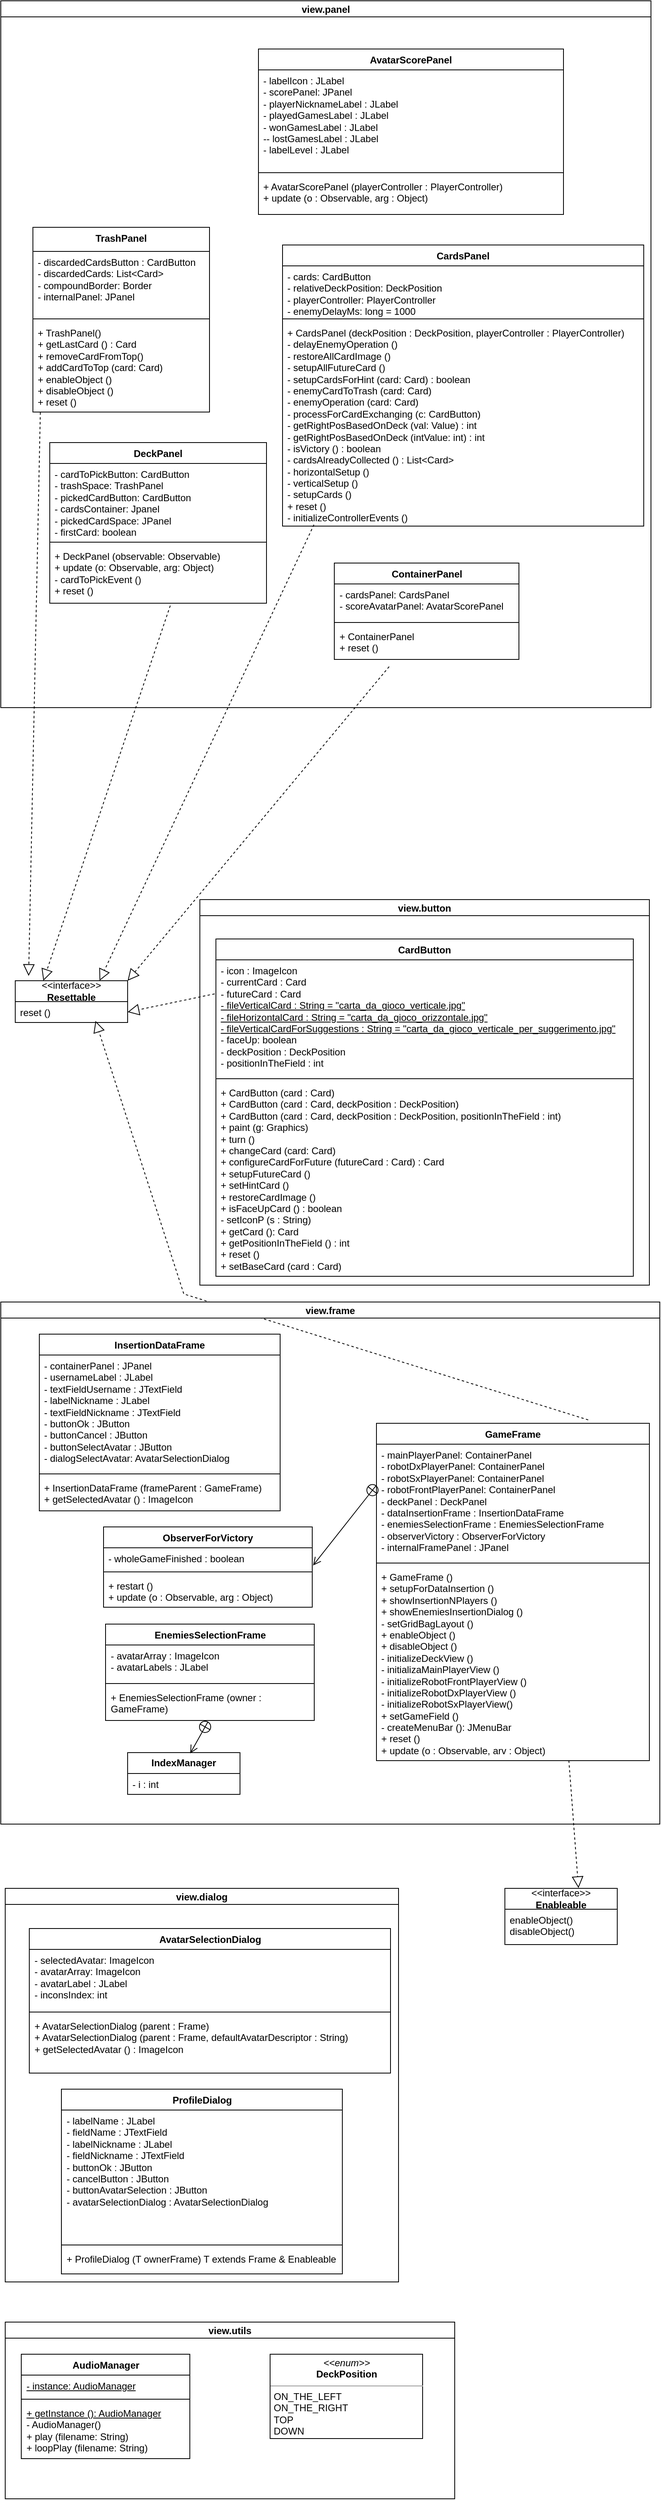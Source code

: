 <mxfile version="22.0.0" type="device" pages="3">
  <diagram id="C5RBs43oDa-KdzZeNtuy" name="View">
    <mxGraphModel dx="1434" dy="844" grid="1" gridSize="10" guides="1" tooltips="1" connect="1" arrows="1" fold="1" page="1" pageScale="1" pageWidth="827" pageHeight="1169" math="0" shadow="0">
      <root>
        <mxCell id="WIyWlLk6GJQsqaUBKTNV-0" />
        <mxCell id="WIyWlLk6GJQsqaUBKTNV-1" parent="WIyWlLk6GJQsqaUBKTNV-0" />
        <mxCell id="BmwFRalXUi7RjEicNa1M-4" value="AudioManager" style="swimlane;fontStyle=1;align=center;verticalAlign=top;childLayout=stackLayout;horizontal=1;startSize=26;horizontalStack=0;resizeParent=1;resizeParentMax=0;resizeLast=0;collapsible=1;marginBottom=0;whiteSpace=wrap;html=1;" parent="WIyWlLk6GJQsqaUBKTNV-1" vertex="1">
          <mxGeometry x="27.5" y="2980" width="210" height="130" as="geometry" />
        </mxCell>
        <mxCell id="BmwFRalXUi7RjEicNa1M-5" value="&lt;u&gt;- instance: AudioManager&lt;/u&gt;" style="text;strokeColor=none;fillColor=none;align=left;verticalAlign=top;spacingLeft=4;spacingRight=4;overflow=hidden;rotatable=0;points=[[0,0.5],[1,0.5]];portConstraint=eastwest;whiteSpace=wrap;html=1;" parent="BmwFRalXUi7RjEicNa1M-4" vertex="1">
          <mxGeometry y="26" width="210" height="26" as="geometry" />
        </mxCell>
        <mxCell id="BmwFRalXUi7RjEicNa1M-6" value="" style="line;strokeWidth=1;fillColor=none;align=left;verticalAlign=middle;spacingTop=-1;spacingLeft=3;spacingRight=3;rotatable=0;labelPosition=right;points=[];portConstraint=eastwest;strokeColor=inherit;" parent="BmwFRalXUi7RjEicNa1M-4" vertex="1">
          <mxGeometry y="52" width="210" height="8" as="geometry" />
        </mxCell>
        <mxCell id="BmwFRalXUi7RjEicNa1M-7" value="&lt;u&gt;+ getInstance (): AudioManager&lt;/u&gt;&lt;br&gt;- AudioManager()&lt;br&gt;+ play (filename: String)&lt;br&gt;+ loopPlay (filename: String)" style="text;strokeColor=none;fillColor=none;align=left;verticalAlign=top;spacingLeft=4;spacingRight=4;overflow=hidden;rotatable=0;points=[[0,0.5],[1,0.5]];portConstraint=eastwest;whiteSpace=wrap;html=1;" parent="BmwFRalXUi7RjEicNa1M-4" vertex="1">
          <mxGeometry y="60" width="210" height="70" as="geometry" />
        </mxCell>
        <mxCell id="BmwFRalXUi7RjEicNa1M-18" value="&lt;p style=&quot;margin:0px;margin-top:4px;text-align:center;&quot;&gt;&lt;i&gt;&amp;lt;&amp;lt;enum&amp;gt;&amp;gt;&lt;/i&gt;&lt;br&gt;&lt;b&gt;DeckPosition&lt;/b&gt;&lt;/p&gt;&lt;hr size=&quot;1&quot;&gt;&lt;p style=&quot;margin:0px;margin-left:4px;&quot;&gt;ON_THE_LEFT&lt;/p&gt;&lt;p style=&quot;margin:0px;margin-left:4px;&quot;&gt;ON_THE_RIGHT&lt;/p&gt;&lt;p style=&quot;margin:0px;margin-left:4px;&quot;&gt;TOP&lt;/p&gt;&lt;p style=&quot;margin:0px;margin-left:4px;&quot;&gt;DOWN&lt;/p&gt;" style="verticalAlign=top;align=left;overflow=fill;fontSize=12;fontFamily=Helvetica;html=1;whiteSpace=wrap;" parent="WIyWlLk6GJQsqaUBKTNV-1" vertex="1">
          <mxGeometry x="337.5" y="2980" width="190" height="105" as="geometry" />
        </mxCell>
        <mxCell id="BmwFRalXUi7RjEicNa1M-22" value="view.utils" style="swimlane;startSize=20;horizontal=1;containerType=tree;" parent="WIyWlLk6GJQsqaUBKTNV-1" vertex="1">
          <mxGeometry x="7.5" y="2940" width="560" height="220" as="geometry" />
        </mxCell>
        <mxCell id="BmwFRalXUi7RjEicNa1M-46" value="" style="endArrow=block;dashed=1;endFill=0;endSize=12;html=1;rounded=0;entryX=0.25;entryY=0;entryDx=0;entryDy=0;exitX=0.556;exitY=1.042;exitDx=0;exitDy=0;exitPerimeter=0;" parent="WIyWlLk6GJQsqaUBKTNV-1" source="BmwFRalXUi7RjEicNa1M-30" target="BmwFRalXUi7RjEicNa1M-42" edge="1">
          <mxGeometry width="160" relative="1" as="geometry">
            <mxPoint x="285" y="390" as="sourcePoint" />
            <mxPoint x="445" y="390" as="targetPoint" />
          </mxGeometry>
        </mxCell>
        <mxCell id="BmwFRalXUi7RjEicNa1M-47" value="" style="endArrow=block;dashed=1;endFill=0;endSize=12;html=1;rounded=0;entryX=0.119;entryY=-0.115;entryDx=0;entryDy=0;exitX=0.042;exitY=1.003;exitDx=0;exitDy=0;entryPerimeter=0;exitPerimeter=0;" parent="WIyWlLk6GJQsqaUBKTNV-1" source="BmwFRalXUi7RjEicNa1M-34" target="BmwFRalXUi7RjEicNa1M-42" edge="1">
          <mxGeometry width="160" relative="1" as="geometry">
            <mxPoint x="295" y="400" as="sourcePoint" />
            <mxPoint x="650" y="399" as="targetPoint" />
          </mxGeometry>
        </mxCell>
        <mxCell id="BmwFRalXUi7RjEicNa1M-48" value="" style="endArrow=block;dashed=1;endFill=0;endSize=12;html=1;rounded=0;entryX=0.75;entryY=0;entryDx=0;entryDy=0;exitX=0.087;exitY=0.993;exitDx=0;exitDy=0;exitPerimeter=0;" parent="WIyWlLk6GJQsqaUBKTNV-1" source="BmwFRalXUi7RjEicNa1M-39" target="BmwFRalXUi7RjEicNa1M-42" edge="1">
          <mxGeometry width="160" relative="1" as="geometry">
            <mxPoint x="270" y="600" as="sourcePoint" />
            <mxPoint x="650" y="425" as="targetPoint" />
          </mxGeometry>
        </mxCell>
        <mxCell id="BmwFRalXUi7RjEicNa1M-53" value="" style="endArrow=block;dashed=1;endFill=0;endSize=12;html=1;rounded=0;entryX=1;entryY=0;entryDx=0;entryDy=0;exitX=0.297;exitY=1.214;exitDx=0;exitDy=0;exitPerimeter=0;" parent="WIyWlLk6GJQsqaUBKTNV-1" source="BmwFRalXUi7RjEicNa1M-52" target="BmwFRalXUi7RjEicNa1M-42" edge="1">
          <mxGeometry width="160" relative="1" as="geometry">
            <mxPoint x="270" y="600" as="sourcePoint" />
            <mxPoint x="650" y="425" as="targetPoint" />
            <Array as="points" />
          </mxGeometry>
        </mxCell>
        <mxCell id="SMRdPaCOJSe27qhVjgNf-18" value="&amp;lt;&amp;lt;interface&amp;gt;&amp;gt;&lt;br&gt;&lt;b&gt;Enableable&lt;/b&gt;" style="swimlane;fontStyle=0;childLayout=stackLayout;horizontal=1;startSize=26;fillColor=none;horizontalStack=0;resizeParent=1;resizeParentMax=0;resizeLast=0;collapsible=1;marginBottom=0;whiteSpace=wrap;html=1;" parent="WIyWlLk6GJQsqaUBKTNV-1" vertex="1">
          <mxGeometry x="630" y="2400" width="140" height="70" as="geometry" />
        </mxCell>
        <mxCell id="SMRdPaCOJSe27qhVjgNf-19" value="enableObject()&lt;br&gt;disableObject()" style="text;strokeColor=none;fillColor=none;align=left;verticalAlign=top;spacingLeft=4;spacingRight=4;overflow=hidden;rotatable=0;points=[[0,0.5],[1,0.5]];portConstraint=eastwest;whiteSpace=wrap;html=1;" parent="SMRdPaCOJSe27qhVjgNf-18" vertex="1">
          <mxGeometry y="26" width="140" height="44" as="geometry" />
        </mxCell>
        <mxCell id="SMRdPaCOJSe27qhVjgNf-20" value="" style="endArrow=block;dashed=1;endFill=0;endSize=12;html=1;rounded=0;exitX=0.705;exitY=0.999;exitDx=0;exitDy=0;exitPerimeter=0;entryX=0.655;entryY=-0.005;entryDx=0;entryDy=0;entryPerimeter=0;" parent="WIyWlLk6GJQsqaUBKTNV-1" source="SMRdPaCOJSe27qhVjgNf-8" target="SMRdPaCOJSe27qhVjgNf-18" edge="1">
          <mxGeometry width="160" relative="1" as="geometry">
            <mxPoint x="320" y="1420" as="sourcePoint" />
            <mxPoint x="720" y="1990" as="targetPoint" />
          </mxGeometry>
        </mxCell>
        <mxCell id="SMRdPaCOJSe27qhVjgNf-23" value="" style="endArrow=block;dashed=1;endFill=0;endSize=12;html=1;rounded=0;entryX=0.714;entryY=0.923;entryDx=0;entryDy=0;entryPerimeter=0;exitX=0.776;exitY=-0.01;exitDx=0;exitDy=0;exitPerimeter=0;" parent="WIyWlLk6GJQsqaUBKTNV-1" source="SMRdPaCOJSe27qhVjgNf-5" target="BmwFRalXUi7RjEicNa1M-43" edge="1">
          <mxGeometry width="160" relative="1" as="geometry">
            <mxPoint x="650" y="1469" as="sourcePoint" />
            <mxPoint x="756.02" y="1404.002" as="targetPoint" />
            <Array as="points">
              <mxPoint x="230" y="1660" />
            </Array>
          </mxGeometry>
        </mxCell>
        <mxCell id="BmwFRalXUi7RjEicNa1M-42" value="&amp;lt;&amp;lt;interface&amp;gt;&amp;gt;&lt;br&gt;&lt;b&gt;Resettable&lt;/b&gt;" style="swimlane;fontStyle=0;childLayout=stackLayout;horizontal=1;startSize=26;fillColor=none;horizontalStack=0;resizeParent=1;resizeParentMax=0;resizeLast=0;collapsible=1;marginBottom=0;whiteSpace=wrap;html=1;" parent="WIyWlLk6GJQsqaUBKTNV-1" vertex="1">
          <mxGeometry x="20" y="1270" width="140" height="52" as="geometry" />
        </mxCell>
        <mxCell id="BmwFRalXUi7RjEicNa1M-43" value="reset ()" style="text;strokeColor=none;fillColor=none;align=left;verticalAlign=top;spacingLeft=4;spacingRight=4;overflow=hidden;rotatable=0;points=[[0,0.5],[1,0.5]];portConstraint=eastwest;whiteSpace=wrap;html=1;" parent="BmwFRalXUi7RjEicNa1M-42" vertex="1">
          <mxGeometry y="26" width="140" height="26" as="geometry" />
        </mxCell>
        <mxCell id="SMRdPaCOJSe27qhVjgNf-37" value="view.frame" style="swimlane;startSize=20;horizontal=1;containerType=tree;" parent="WIyWlLk6GJQsqaUBKTNV-1" vertex="1">
          <mxGeometry x="2" y="1670" width="821" height="650" as="geometry">
            <mxRectangle x="10" y="280" width="100" height="30" as="alternateBounds" />
          </mxGeometry>
        </mxCell>
        <mxCell id="SMRdPaCOJSe27qhVjgNf-1" value="InsertionDataFrame&lt;br&gt;&lt;span style=&quot;white-space: pre;&quot;&gt;&#x9;&lt;/span&gt;&lt;br&gt;" style="swimlane;fontStyle=1;align=center;verticalAlign=top;childLayout=stackLayout;horizontal=1;startSize=26;horizontalStack=0;resizeParent=1;resizeParentMax=0;resizeLast=0;collapsible=1;marginBottom=0;whiteSpace=wrap;html=1;" parent="SMRdPaCOJSe27qhVjgNf-37" vertex="1">
          <mxGeometry x="48" y="40" width="300" height="220" as="geometry" />
        </mxCell>
        <mxCell id="SMRdPaCOJSe27qhVjgNf-2" value="- containerPanel : JPanel&lt;br&gt;- usernameLabel : JLabel&lt;br&gt;- textFieldUsername : JTextField&lt;br&gt;- labelNickname : JLabel&lt;br&gt;- textFieldNickname : JTextField&lt;br&gt;- buttonOk : JButton&lt;br&gt;- buttonCancel : JButton&lt;br&gt;- buttonSelectAvatar : JButton&lt;br&gt;- dialogSelectAvatar: AvatarSelectionDialog" style="text;strokeColor=none;fillColor=none;align=left;verticalAlign=top;spacingLeft=4;spacingRight=4;overflow=hidden;rotatable=0;points=[[0,0.5],[1,0.5]];portConstraint=eastwest;whiteSpace=wrap;html=1;" parent="SMRdPaCOJSe27qhVjgNf-1" vertex="1">
          <mxGeometry y="26" width="300" height="144" as="geometry" />
        </mxCell>
        <mxCell id="SMRdPaCOJSe27qhVjgNf-3" value="" style="line;strokeWidth=1;fillColor=none;align=left;verticalAlign=middle;spacingTop=-1;spacingLeft=3;spacingRight=3;rotatable=0;labelPosition=right;points=[];portConstraint=eastwest;strokeColor=inherit;" parent="SMRdPaCOJSe27qhVjgNf-1" vertex="1">
          <mxGeometry y="170" width="300" height="8" as="geometry" />
        </mxCell>
        <mxCell id="SMRdPaCOJSe27qhVjgNf-4" value="+ InsertionDataFrame (frameParent : GameFrame)&lt;br&gt;+ getSelectedAvatar () : ImageIcon" style="text;strokeColor=none;fillColor=none;align=left;verticalAlign=top;spacingLeft=4;spacingRight=4;overflow=hidden;rotatable=0;points=[[0,0.5],[1,0.5]];portConstraint=eastwest;whiteSpace=wrap;html=1;" parent="SMRdPaCOJSe27qhVjgNf-1" vertex="1">
          <mxGeometry y="178" width="300" height="42" as="geometry" />
        </mxCell>
        <mxCell id="SMRdPaCOJSe27qhVjgNf-24" value="EnemiesSelectionFrame" style="swimlane;fontStyle=1;align=center;verticalAlign=top;childLayout=stackLayout;horizontal=1;startSize=26;horizontalStack=0;resizeParent=1;resizeParentMax=0;resizeLast=0;collapsible=1;marginBottom=0;whiteSpace=wrap;html=1;" parent="SMRdPaCOJSe27qhVjgNf-37" vertex="1">
          <mxGeometry x="130.5" y="401" width="260" height="120" as="geometry" />
        </mxCell>
        <mxCell id="SMRdPaCOJSe27qhVjgNf-25" value="- avatarArray : ImageIcon&lt;br&gt;- avatarLabels : JLabel" style="text;strokeColor=none;fillColor=none;align=left;verticalAlign=top;spacingLeft=4;spacingRight=4;overflow=hidden;rotatable=0;points=[[0,0.5],[1,0.5]];portConstraint=eastwest;whiteSpace=wrap;html=1;" parent="SMRdPaCOJSe27qhVjgNf-24" vertex="1">
          <mxGeometry y="26" width="260" height="44" as="geometry" />
        </mxCell>
        <mxCell id="SMRdPaCOJSe27qhVjgNf-26" value="" style="line;strokeWidth=1;fillColor=none;align=left;verticalAlign=middle;spacingTop=-1;spacingLeft=3;spacingRight=3;rotatable=0;labelPosition=right;points=[];portConstraint=eastwest;strokeColor=inherit;" parent="SMRdPaCOJSe27qhVjgNf-24" vertex="1">
          <mxGeometry y="70" width="260" height="8" as="geometry" />
        </mxCell>
        <mxCell id="SMRdPaCOJSe27qhVjgNf-27" value="+ EnemiesSelectionFrame (owner : GameFrame)" style="text;strokeColor=none;fillColor=none;align=left;verticalAlign=top;spacingLeft=4;spacingRight=4;overflow=hidden;rotatable=0;points=[[0,0.5],[1,0.5]];portConstraint=eastwest;whiteSpace=wrap;html=1;" parent="SMRdPaCOJSe27qhVjgNf-24" vertex="1">
          <mxGeometry y="78" width="260" height="42" as="geometry" />
        </mxCell>
        <mxCell id="SMRdPaCOJSe27qhVjgNf-32" value="&lt;b&gt;IndexManager&lt;/b&gt;" style="swimlane;fontStyle=0;childLayout=stackLayout;horizontal=1;startSize=26;fillColor=none;horizontalStack=0;resizeParent=1;resizeParentMax=0;resizeLast=0;collapsible=1;marginBottom=0;whiteSpace=wrap;html=1;" parent="SMRdPaCOJSe27qhVjgNf-37" vertex="1">
          <mxGeometry x="158" y="561" width="140" height="52" as="geometry" />
        </mxCell>
        <mxCell id="SMRdPaCOJSe27qhVjgNf-33" value="- i : int" style="text;strokeColor=none;fillColor=none;align=left;verticalAlign=top;spacingLeft=4;spacingRight=4;overflow=hidden;rotatable=0;points=[[0,0.5],[1,0.5]];portConstraint=eastwest;whiteSpace=wrap;html=1;" parent="SMRdPaCOJSe27qhVjgNf-32" vertex="1">
          <mxGeometry y="26" width="140" height="26" as="geometry" />
        </mxCell>
        <mxCell id="SMRdPaCOJSe27qhVjgNf-36" value="" style="endArrow=open;startArrow=circlePlus;endFill=0;startFill=0;endSize=8;html=1;rounded=0;exitX=0.492;exitY=1.024;exitDx=0;exitDy=0;exitPerimeter=0;entryX=0.557;entryY=0.019;entryDx=0;entryDy=0;entryPerimeter=0;" parent="SMRdPaCOJSe27qhVjgNf-37" source="SMRdPaCOJSe27qhVjgNf-27" target="SMRdPaCOJSe27qhVjgNf-32" edge="1">
          <mxGeometry width="160" relative="1" as="geometry">
            <mxPoint x="315.5" y="330" as="sourcePoint" />
            <mxPoint x="475.5" y="330" as="targetPoint" />
          </mxGeometry>
        </mxCell>
        <mxCell id="SMRdPaCOJSe27qhVjgNf-5" value="GameFrame" style="swimlane;fontStyle=1;align=center;verticalAlign=top;childLayout=stackLayout;horizontal=1;startSize=26;horizontalStack=0;resizeParent=1;resizeParentMax=0;resizeLast=0;collapsible=1;marginBottom=0;whiteSpace=wrap;html=1;" parent="SMRdPaCOJSe27qhVjgNf-37" vertex="1">
          <mxGeometry x="468" y="151" width="340" height="420" as="geometry" />
        </mxCell>
        <mxCell id="SMRdPaCOJSe27qhVjgNf-6" value="- mainPlayerPanel: ContainerPanel&lt;br&gt;- robotDxPlayerPanel: ContainerPanel&lt;br&gt;- robotSxPlayerPanel: ContainerPanel&lt;br&gt;- robotFrontPlayerPanel: ContainerPanel&lt;br&gt;- deckPanel : DeckPanel&lt;br&gt;- dataInsertionFrame : InsertionDataFrame&lt;br&gt;- enemiesSelectionFrame : EnemiesSelectionFrame&lt;br&gt;- observerVictory : ObserverForVictory&lt;br&gt;- internalFramePanel : JPanel" style="text;strokeColor=none;fillColor=none;align=left;verticalAlign=top;spacingLeft=4;spacingRight=4;overflow=hidden;rotatable=0;points=[[0,0.5],[1,0.5]];portConstraint=eastwest;whiteSpace=wrap;html=1;" parent="SMRdPaCOJSe27qhVjgNf-5" vertex="1">
          <mxGeometry y="26" width="340" height="144" as="geometry" />
        </mxCell>
        <mxCell id="SMRdPaCOJSe27qhVjgNf-7" value="" style="line;strokeWidth=1;fillColor=none;align=left;verticalAlign=middle;spacingTop=-1;spacingLeft=3;spacingRight=3;rotatable=0;labelPosition=right;points=[];portConstraint=eastwest;strokeColor=inherit;" parent="SMRdPaCOJSe27qhVjgNf-5" vertex="1">
          <mxGeometry y="170" width="340" height="8" as="geometry" />
        </mxCell>
        <mxCell id="SMRdPaCOJSe27qhVjgNf-8" value="+ GameFrame ()&lt;br&gt;+ setupForDataInsertion ()&lt;br&gt;+ showInsertionNPlayers ()&lt;br&gt;+ showEnemiesInsertionDialog ()&lt;br&gt;- setGridBagLayout ()&lt;br&gt;+ enableObject ()&lt;br&gt;+ disableObject ()&lt;br&gt;- initializeDeckView ()&lt;br&gt;- initializaMainPlayerView ()&lt;br&gt;- initializeRobotFrontPlayerView ()&lt;br&gt;- initializeRobotDxPlayerView ()&lt;br&gt;- initializeRobotSxPlayerView()&lt;br&gt;+ setGameField ()&lt;br&gt;- createMenuBar (): JMenuBar&lt;br&gt;+ reset ()&lt;br&gt;+ update (o : Observable, arv : Object)" style="text;strokeColor=none;fillColor=none;align=left;verticalAlign=top;spacingLeft=4;spacingRight=4;overflow=hidden;rotatable=0;points=[[0,0.5],[1,0.5]];portConstraint=eastwest;whiteSpace=wrap;html=1;" parent="SMRdPaCOJSe27qhVjgNf-5" vertex="1">
          <mxGeometry y="178" width="340" height="242" as="geometry" />
        </mxCell>
        <mxCell id="SMRdPaCOJSe27qhVjgNf-13" value="ObserverForVictory" style="swimlane;fontStyle=1;align=center;verticalAlign=top;childLayout=stackLayout;horizontal=1;startSize=26;horizontalStack=0;resizeParent=1;resizeParentMax=0;resizeLast=0;collapsible=1;marginBottom=0;whiteSpace=wrap;html=1;" parent="SMRdPaCOJSe27qhVjgNf-37" vertex="1">
          <mxGeometry x="128" y="280" width="260" height="100" as="geometry" />
        </mxCell>
        <mxCell id="SMRdPaCOJSe27qhVjgNf-14" value="- wholeGameFinished : boolean" style="text;strokeColor=none;fillColor=none;align=left;verticalAlign=top;spacingLeft=4;spacingRight=4;overflow=hidden;rotatable=0;points=[[0,0.5],[1,0.5]];portConstraint=eastwest;whiteSpace=wrap;html=1;" parent="SMRdPaCOJSe27qhVjgNf-13" vertex="1">
          <mxGeometry y="26" width="260" height="26" as="geometry" />
        </mxCell>
        <mxCell id="SMRdPaCOJSe27qhVjgNf-15" value="" style="line;strokeWidth=1;fillColor=none;align=left;verticalAlign=middle;spacingTop=-1;spacingLeft=3;spacingRight=3;rotatable=0;labelPosition=right;points=[];portConstraint=eastwest;strokeColor=inherit;" parent="SMRdPaCOJSe27qhVjgNf-13" vertex="1">
          <mxGeometry y="52" width="260" height="8" as="geometry" />
        </mxCell>
        <mxCell id="SMRdPaCOJSe27qhVjgNf-16" value="+ restart ()&lt;br&gt;+ update (o : Observable, arg : Object)" style="text;strokeColor=none;fillColor=none;align=left;verticalAlign=top;spacingLeft=4;spacingRight=4;overflow=hidden;rotatable=0;points=[[0,0.5],[1,0.5]];portConstraint=eastwest;whiteSpace=wrap;html=1;" parent="SMRdPaCOJSe27qhVjgNf-13" vertex="1">
          <mxGeometry y="60" width="260" height="40" as="geometry" />
        </mxCell>
        <mxCell id="SMRdPaCOJSe27qhVjgNf-17" value="" style="endArrow=open;startArrow=circlePlus;endFill=0;startFill=0;endSize=8;html=1;rounded=0;exitX=0;exitY=0.354;exitDx=0;exitDy=0;exitPerimeter=0;entryX=1.004;entryY=0.846;entryDx=0;entryDy=0;entryPerimeter=0;" parent="SMRdPaCOJSe27qhVjgNf-37" source="SMRdPaCOJSe27qhVjgNf-6" target="SMRdPaCOJSe27qhVjgNf-14" edge="1">
          <mxGeometry width="160" relative="1" as="geometry">
            <mxPoint x="255.5" y="318.5" as="sourcePoint" />
            <mxPoint x="345.5" y="379" as="targetPoint" />
          </mxGeometry>
        </mxCell>
        <mxCell id="SMRdPaCOJSe27qhVjgNf-38" value="ProfileDialog" style="swimlane;fontStyle=1;align=center;verticalAlign=top;childLayout=stackLayout;horizontal=1;startSize=26;horizontalStack=0;resizeParent=1;resizeParentMax=0;resizeLast=0;collapsible=1;marginBottom=0;whiteSpace=wrap;html=1;" parent="WIyWlLk6GJQsqaUBKTNV-1" vertex="1">
          <mxGeometry x="77.5" y="2650" width="350" height="230" as="geometry" />
        </mxCell>
        <mxCell id="SMRdPaCOJSe27qhVjgNf-39" value="- labelName : JLabel&lt;br&gt;- fieldName : JTextField&lt;br&gt;- labelNickname : JLabel&lt;br&gt;- fieldNickname : JTextField&lt;br&gt;- buttonOk : JButton&lt;br&gt;- cancelButton : JButton&lt;br&gt;- buttonAvatarSelection : JButton&lt;br&gt;- avatarSelectionDialog : AvatarSelectionDialog" style="text;strokeColor=none;fillColor=none;align=left;verticalAlign=top;spacingLeft=4;spacingRight=4;overflow=hidden;rotatable=0;points=[[0,0.5],[1,0.5]];portConstraint=eastwest;whiteSpace=wrap;html=1;" parent="SMRdPaCOJSe27qhVjgNf-38" vertex="1">
          <mxGeometry y="26" width="350" height="164" as="geometry" />
        </mxCell>
        <mxCell id="SMRdPaCOJSe27qhVjgNf-40" value="" style="line;strokeWidth=1;fillColor=none;align=left;verticalAlign=middle;spacingTop=-1;spacingLeft=3;spacingRight=3;rotatable=0;labelPosition=right;points=[];portConstraint=eastwest;strokeColor=inherit;" parent="SMRdPaCOJSe27qhVjgNf-38" vertex="1">
          <mxGeometry y="190" width="350" height="8" as="geometry" />
        </mxCell>
        <mxCell id="SMRdPaCOJSe27qhVjgNf-41" value="+ ProfileDialog (T ownerFrame) T extends Frame &amp;amp; Enableable&lt;span style=&quot;background-color:#ffffff;padding:0px 0px 0px 2px;&quot;&gt;&lt;/span&gt;" style="text;strokeColor=none;fillColor=none;align=left;verticalAlign=top;spacingLeft=4;spacingRight=4;overflow=hidden;rotatable=0;points=[[0,0.5],[1,0.5]];portConstraint=eastwest;whiteSpace=wrap;html=1;" parent="SMRdPaCOJSe27qhVjgNf-38" vertex="1">
          <mxGeometry y="198" width="350" height="32" as="geometry" />
        </mxCell>
        <mxCell id="SMRdPaCOJSe27qhVjgNf-42" value="AvatarSelectionDialog" style="swimlane;fontStyle=1;align=center;verticalAlign=top;childLayout=stackLayout;horizontal=1;startSize=26;horizontalStack=0;resizeParent=1;resizeParentMax=0;resizeLast=0;collapsible=1;marginBottom=0;whiteSpace=wrap;html=1;" parent="WIyWlLk6GJQsqaUBKTNV-1" vertex="1">
          <mxGeometry x="37.5" y="2450" width="450" height="180" as="geometry" />
        </mxCell>
        <mxCell id="SMRdPaCOJSe27qhVjgNf-43" value="- selectedAvatar: ImageIcon&lt;br&gt;- avatarArray: ImageIcon&lt;br&gt;- avatarLabel : JLabel&lt;br&gt;- inconsIndex: int" style="text;strokeColor=none;fillColor=none;align=left;verticalAlign=top;spacingLeft=4;spacingRight=4;overflow=hidden;rotatable=0;points=[[0,0.5],[1,0.5]];portConstraint=eastwest;whiteSpace=wrap;html=1;" parent="SMRdPaCOJSe27qhVjgNf-42" vertex="1">
          <mxGeometry y="26" width="450" height="74" as="geometry" />
        </mxCell>
        <mxCell id="SMRdPaCOJSe27qhVjgNf-44" value="" style="line;strokeWidth=1;fillColor=none;align=left;verticalAlign=middle;spacingTop=-1;spacingLeft=3;spacingRight=3;rotatable=0;labelPosition=right;points=[];portConstraint=eastwest;strokeColor=inherit;" parent="SMRdPaCOJSe27qhVjgNf-42" vertex="1">
          <mxGeometry y="100" width="450" height="8" as="geometry" />
        </mxCell>
        <mxCell id="SMRdPaCOJSe27qhVjgNf-45" value="+ AvatarSelectionDialog (parent : Frame)&lt;br&gt;+ AvatarSelectionDialog (parent : Frame, defaultAvatarDescriptor : String)&lt;br&gt;+ getSelectedAvatar () : ImageIcon" style="text;strokeColor=none;fillColor=none;align=left;verticalAlign=top;spacingLeft=4;spacingRight=4;overflow=hidden;rotatable=0;points=[[0,0.5],[1,0.5]];portConstraint=eastwest;whiteSpace=wrap;html=1;" parent="SMRdPaCOJSe27qhVjgNf-42" vertex="1">
          <mxGeometry y="108" width="450" height="72" as="geometry" />
        </mxCell>
        <mxCell id="SMRdPaCOJSe27qhVjgNf-46" value="view.dialog" style="swimlane;startSize=20;horizontal=1;containerType=tree;" parent="WIyWlLk6GJQsqaUBKTNV-1" vertex="1">
          <mxGeometry x="7.5" y="2400" width="490" height="490" as="geometry">
            <mxRectangle x="10" y="280" width="100" height="30" as="alternateBounds" />
          </mxGeometry>
        </mxCell>
        <mxCell id="SMRdPaCOJSe27qhVjgNf-47" value="CardButton" style="swimlane;fontStyle=1;align=center;verticalAlign=top;childLayout=stackLayout;horizontal=1;startSize=26;horizontalStack=0;resizeParent=1;resizeParentMax=0;resizeLast=0;collapsible=1;marginBottom=0;whiteSpace=wrap;html=1;" parent="WIyWlLk6GJQsqaUBKTNV-1" vertex="1">
          <mxGeometry x="270" y="1218" width="520" height="420" as="geometry" />
        </mxCell>
        <mxCell id="SMRdPaCOJSe27qhVjgNf-48" value="- icon : ImageIcon&lt;br&gt;- currentCard : Card&lt;br&gt;- futureCard : Card&lt;br&gt;&lt;u&gt;- fileVerticalCard : String = &quot;carta_da_gioco_verticale.jpg&quot;&lt;br&gt;- fileHorizontalCard : String = &quot;carta_da_gioco_orizzontale.jpg&quot;&lt;br&gt;- fileVerticalCardForSuggestions : String = &quot;carta_da_gioco_verticale_per_suggerimento.jpg&quot;&lt;/u&gt;&lt;br&gt;- faceUp: boolean&lt;br&gt;- deckPosition : DeckPosition&lt;br&gt;- positionInTheField : int" style="text;strokeColor=none;fillColor=none;align=left;verticalAlign=top;spacingLeft=4;spacingRight=4;overflow=hidden;rotatable=0;points=[[0,0.5],[1,0.5]];portConstraint=eastwest;whiteSpace=wrap;html=1;" parent="SMRdPaCOJSe27qhVjgNf-47" vertex="1">
          <mxGeometry y="26" width="520" height="144" as="geometry" />
        </mxCell>
        <mxCell id="SMRdPaCOJSe27qhVjgNf-49" value="" style="line;strokeWidth=1;fillColor=none;align=left;verticalAlign=middle;spacingTop=-1;spacingLeft=3;spacingRight=3;rotatable=0;labelPosition=right;points=[];portConstraint=eastwest;strokeColor=inherit;" parent="SMRdPaCOJSe27qhVjgNf-47" vertex="1">
          <mxGeometry y="170" width="520" height="8" as="geometry" />
        </mxCell>
        <mxCell id="SMRdPaCOJSe27qhVjgNf-50" value="+ CardButton (card : Card)&lt;br&gt;+ CardButton (card : Card, deckPosition : DeckPosition)&lt;br&gt;+ CardButton (card : Card, deckPosition : DeckPosition, positionInTheField : int)&lt;br&gt;+ paint (g: Graphics)&lt;br&gt;+ turn ()&lt;br&gt;+ changeCard (card: Card)&lt;br&gt;+ configureCardForFuture (futureCard : Card) : Card&lt;br&gt;+ setupFutureCard ()&lt;br&gt;+ setHintCard ()&lt;br&gt;+ restoreCardImage ()&lt;br&gt;+ isFaceUpCard () : boolean&lt;br&gt;- setIconP (s : String)&lt;br&gt;+ getCard (): Card&lt;br&gt;+ getPositionInTheField () : int&lt;br&gt;+ reset ()&lt;br&gt;+ setBaseCard (card : Card)" style="text;strokeColor=none;fillColor=none;align=left;verticalAlign=top;spacingLeft=4;spacingRight=4;overflow=hidden;rotatable=0;points=[[0,0.5],[1,0.5]];portConstraint=eastwest;whiteSpace=wrap;html=1;" parent="SMRdPaCOJSe27qhVjgNf-47" vertex="1">
          <mxGeometry y="178" width="520" height="242" as="geometry" />
        </mxCell>
        <mxCell id="SMRdPaCOJSe27qhVjgNf-51" value="" style="endArrow=block;dashed=1;endFill=0;endSize=12;html=1;rounded=0;entryX=1;entryY=0.5;entryDx=0;entryDy=0;exitX=-0.003;exitY=0.294;exitDx=0;exitDy=0;exitPerimeter=0;" parent="WIyWlLk6GJQsqaUBKTNV-1" source="SMRdPaCOJSe27qhVjgNf-48" target="BmwFRalXUi7RjEicNa1M-43" edge="1">
          <mxGeometry width="160" relative="1" as="geometry">
            <mxPoint x="1070" y="1194" as="sourcePoint" />
            <mxPoint x="1351" y="130" as="targetPoint" />
            <Array as="points" />
          </mxGeometry>
        </mxCell>
        <mxCell id="SMRdPaCOJSe27qhVjgNf-52" value="view.button" style="swimlane;startSize=20;horizontal=1;containerType=tree;" parent="WIyWlLk6GJQsqaUBKTNV-1" vertex="1">
          <mxGeometry x="250" y="1169" width="560" height="480" as="geometry">
            <mxRectangle x="10" y="280" width="100" height="30" as="alternateBounds" />
          </mxGeometry>
        </mxCell>
        <mxCell id="BmwFRalXUi7RjEicNa1M-58" value="view.panel" style="swimlane;startSize=20;horizontal=1;containerType=tree;" parent="WIyWlLk6GJQsqaUBKTNV-1" vertex="1">
          <mxGeometry x="2" y="50" width="810" height="880" as="geometry">
            <mxRectangle x="10" y="280" width="100" height="30" as="alternateBounds" />
          </mxGeometry>
        </mxCell>
        <mxCell id="BmwFRalXUi7RjEicNa1M-31" value="TrashPanel" style="swimlane;fontStyle=1;align=center;verticalAlign=top;childLayout=stackLayout;horizontal=1;startSize=30;horizontalStack=0;resizeParent=1;resizeParentMax=0;resizeLast=0;collapsible=1;marginBottom=0;whiteSpace=wrap;html=1;" parent="BmwFRalXUi7RjEicNa1M-58" vertex="1">
          <mxGeometry x="40" y="282" width="220" height="230" as="geometry" />
        </mxCell>
        <mxCell id="BmwFRalXUi7RjEicNa1M-32" value="- discardedCardsButton : CardButton&lt;br&gt;- discardedCards: List&amp;lt;Card&amp;gt;&lt;br&gt;- compoundBorder: Border&lt;br&gt;- internalPanel: JPanel" style="text;strokeColor=none;fillColor=none;align=left;verticalAlign=top;spacingLeft=4;spacingRight=4;overflow=hidden;rotatable=0;points=[[0,0.5],[1,0.5]];portConstraint=eastwest;whiteSpace=wrap;html=1;" parent="BmwFRalXUi7RjEicNa1M-31" vertex="1">
          <mxGeometry y="30" width="220" height="80" as="geometry" />
        </mxCell>
        <mxCell id="BmwFRalXUi7RjEicNa1M-33" value="" style="line;strokeWidth=1;fillColor=none;align=left;verticalAlign=middle;spacingTop=-1;spacingLeft=3;spacingRight=3;rotatable=0;labelPosition=right;points=[];portConstraint=eastwest;strokeColor=inherit;" parent="BmwFRalXUi7RjEicNa1M-31" vertex="1">
          <mxGeometry y="110" width="220" height="8" as="geometry" />
        </mxCell>
        <mxCell id="BmwFRalXUi7RjEicNa1M-34" value="+ TrashPanel()&lt;br&gt;+ getLastCard () : Card&lt;br&gt;+ removeCardFromTop()&lt;br&gt;+ addCardToTop (card: Card)&lt;br&gt;+ enableObject ()&lt;br&gt;+ disableObject ()&lt;br&gt;+ reset ()" style="text;strokeColor=none;fillColor=none;align=left;verticalAlign=top;spacingLeft=4;spacingRight=4;overflow=hidden;rotatable=0;points=[[0,0.5],[1,0.5]];portConstraint=eastwest;whiteSpace=wrap;html=1;" parent="BmwFRalXUi7RjEicNa1M-31" vertex="1">
          <mxGeometry y="118" width="220" height="112" as="geometry" />
        </mxCell>
        <mxCell id="BmwFRalXUi7RjEicNa1M-36" value="CardsPanel" style="swimlane;fontStyle=1;align=center;verticalAlign=top;childLayout=stackLayout;horizontal=1;startSize=26;horizontalStack=0;resizeParent=1;resizeParentMax=0;resizeLast=0;collapsible=1;marginBottom=0;whiteSpace=wrap;html=1;" parent="BmwFRalXUi7RjEicNa1M-58" vertex="1">
          <mxGeometry x="351" y="304" width="450" height="350" as="geometry" />
        </mxCell>
        <mxCell id="BmwFRalXUi7RjEicNa1M-37" value="- cards: CardButton&lt;br&gt;- relativeDeckPosition: DeckPosition&lt;br&gt;- playerController: PlayerController&lt;br&gt;- enemyDelayMs: long = 1000" style="text;strokeColor=none;fillColor=none;align=left;verticalAlign=top;spacingLeft=4;spacingRight=4;overflow=hidden;rotatable=0;points=[[0,0.5],[1,0.5]];portConstraint=eastwest;whiteSpace=wrap;html=1;" parent="BmwFRalXUi7RjEicNa1M-36" vertex="1">
          <mxGeometry y="26" width="450" height="62" as="geometry" />
        </mxCell>
        <mxCell id="BmwFRalXUi7RjEicNa1M-38" value="" style="line;strokeWidth=1;fillColor=none;align=left;verticalAlign=middle;spacingTop=-1;spacingLeft=3;spacingRight=3;rotatable=0;labelPosition=right;points=[];portConstraint=eastwest;strokeColor=inherit;" parent="BmwFRalXUi7RjEicNa1M-36" vertex="1">
          <mxGeometry y="88" width="450" height="8" as="geometry" />
        </mxCell>
        <mxCell id="BmwFRalXUi7RjEicNa1M-39" value="+ CardsPanel (deckPosition : DeckPosition, playerController : PlayerController)&lt;br&gt;- delayEnemyOperation ()&lt;br&gt;- restoreAllCardImage ()&lt;br&gt;- setupAllFutureCard ()&lt;br&gt;- setupCardsForHint (card: Card) : boolean&lt;br&gt;- enemyCardToTrash (card: Card)&lt;br&gt;- enemyOperation (card: Card)&lt;br&gt;- processForCardExchanging (c: CardButton)&lt;br&gt;- getRightPosBasedOnDeck (val: Value) : int&lt;br&gt;- getRightPosBasedOnDeck (intValue: int) : int&lt;br&gt;- isVictory () : boolean&lt;br&gt;- cardsAlreadyCollected () : List&amp;lt;Card&amp;gt;&lt;br&gt;- horizontalSetup ()&lt;br&gt;- verticalSetup ()&lt;br&gt;- setupCards ()&lt;br&gt;+ reset ()&lt;br&gt;- initializeControllerEvents ()&lt;br&gt;" style="text;strokeColor=none;fillColor=none;align=left;verticalAlign=top;spacingLeft=4;spacingRight=4;overflow=hidden;rotatable=0;points=[[0,0.5],[1,0.5]];portConstraint=eastwest;whiteSpace=wrap;html=1;" parent="BmwFRalXUi7RjEicNa1M-36" vertex="1">
          <mxGeometry y="96" width="450" height="254" as="geometry" />
        </mxCell>
        <mxCell id="BmwFRalXUi7RjEicNa1M-27" value="DeckPanel" style="swimlane;fontStyle=1;align=center;verticalAlign=top;childLayout=stackLayout;horizontal=1;startSize=26;horizontalStack=0;resizeParent=1;resizeParentMax=0;resizeLast=0;collapsible=1;marginBottom=0;whiteSpace=wrap;html=1;" parent="BmwFRalXUi7RjEicNa1M-58" vertex="1">
          <mxGeometry x="61" y="550" width="270" height="200" as="geometry" />
        </mxCell>
        <mxCell id="BmwFRalXUi7RjEicNa1M-28" value="- cardToPickButton: CardButton&lt;br&gt;- trashSpace: TrashPanel&lt;br&gt;- pickedCardButton: CardButton&lt;br&gt;- cardsContainer: Jpanel&lt;br&gt;- pickedCardSpace: JPanel&lt;br&gt;- firstCard: boolean" style="text;strokeColor=none;fillColor=none;align=left;verticalAlign=top;spacingLeft=4;spacingRight=4;overflow=hidden;rotatable=0;points=[[0,0.5],[1,0.5]];portConstraint=eastwest;whiteSpace=wrap;html=1;" parent="BmwFRalXUi7RjEicNa1M-27" vertex="1">
          <mxGeometry y="26" width="270" height="94" as="geometry" />
        </mxCell>
        <mxCell id="BmwFRalXUi7RjEicNa1M-29" value="" style="line;strokeWidth=1;fillColor=none;align=left;verticalAlign=middle;spacingTop=-1;spacingLeft=3;spacingRight=3;rotatable=0;labelPosition=right;points=[];portConstraint=eastwest;strokeColor=inherit;" parent="BmwFRalXUi7RjEicNa1M-27" vertex="1">
          <mxGeometry y="120" width="270" height="8" as="geometry" />
        </mxCell>
        <mxCell id="BmwFRalXUi7RjEicNa1M-30" value="+ DeckPanel (observable: Observable)&lt;br&gt;+ update (o: Observable, arg: Object)&lt;br&gt;- cardToPickEvent ()&lt;br&gt;+ reset ()" style="text;strokeColor=none;fillColor=none;align=left;verticalAlign=top;spacingLeft=4;spacingRight=4;overflow=hidden;rotatable=0;points=[[0,0.5],[1,0.5]];portConstraint=eastwest;whiteSpace=wrap;html=1;" parent="BmwFRalXUi7RjEicNa1M-27" vertex="1">
          <mxGeometry y="128" width="270" height="72" as="geometry" />
        </mxCell>
        <mxCell id="BmwFRalXUi7RjEicNa1M-49" value="ContainerPanel" style="swimlane;fontStyle=1;align=center;verticalAlign=top;childLayout=stackLayout;horizontal=1;startSize=26;horizontalStack=0;resizeParent=1;resizeParentMax=0;resizeLast=0;collapsible=1;marginBottom=0;whiteSpace=wrap;html=1;" parent="BmwFRalXUi7RjEicNa1M-58" vertex="1">
          <mxGeometry x="415.5" y="700" width="230" height="120" as="geometry" />
        </mxCell>
        <mxCell id="BmwFRalXUi7RjEicNa1M-50" value="- cardsPanel: CardsPanel&lt;br&gt;- scoreAvatarPanel: AvatarScorePanel" style="text;strokeColor=none;fillColor=none;align=left;verticalAlign=top;spacingLeft=4;spacingRight=4;overflow=hidden;rotatable=0;points=[[0,0.5],[1,0.5]];portConstraint=eastwest;whiteSpace=wrap;html=1;" parent="BmwFRalXUi7RjEicNa1M-49" vertex="1">
          <mxGeometry y="26" width="230" height="44" as="geometry" />
        </mxCell>
        <mxCell id="BmwFRalXUi7RjEicNa1M-51" value="" style="line;strokeWidth=1;fillColor=none;align=left;verticalAlign=middle;spacingTop=-1;spacingLeft=3;spacingRight=3;rotatable=0;labelPosition=right;points=[];portConstraint=eastwest;strokeColor=inherit;" parent="BmwFRalXUi7RjEicNa1M-49" vertex="1">
          <mxGeometry y="70" width="230" height="8" as="geometry" />
        </mxCell>
        <mxCell id="BmwFRalXUi7RjEicNa1M-52" value="+ ContainerPanel&lt;br&gt;+ reset ()" style="text;strokeColor=none;fillColor=none;align=left;verticalAlign=top;spacingLeft=4;spacingRight=4;overflow=hidden;rotatable=0;points=[[0,0.5],[1,0.5]];portConstraint=eastwest;whiteSpace=wrap;html=1;" parent="BmwFRalXUi7RjEicNa1M-49" vertex="1">
          <mxGeometry y="78" width="230" height="42" as="geometry" />
        </mxCell>
        <mxCell id="BmwFRalXUi7RjEicNa1M-54" value="AvatarScorePanel" style="swimlane;fontStyle=1;align=center;verticalAlign=top;childLayout=stackLayout;horizontal=1;startSize=26;horizontalStack=0;resizeParent=1;resizeParentMax=0;resizeLast=0;collapsible=1;marginBottom=0;whiteSpace=wrap;html=1;" parent="BmwFRalXUi7RjEicNa1M-58" vertex="1">
          <mxGeometry x="321" y="60" width="380" height="206" as="geometry" />
        </mxCell>
        <mxCell id="BmwFRalXUi7RjEicNa1M-55" value="- labelIcon : JLabel&lt;br&gt;- scorePanel: JPanel&lt;br&gt;- playerNicknameLabel : JLabel&lt;br&gt;- playedGamesLabel : JLabel&lt;br&gt;- wonGamesLabel : JLabel&lt;br&gt;-- lostGamesLabel : JLabel&lt;br&gt;- labelLevel : JLabel" style="text;strokeColor=none;fillColor=none;align=left;verticalAlign=top;spacingLeft=4;spacingRight=4;overflow=hidden;rotatable=0;points=[[0,0.5],[1,0.5]];portConstraint=eastwest;whiteSpace=wrap;html=1;" parent="BmwFRalXUi7RjEicNa1M-54" vertex="1">
          <mxGeometry y="26" width="380" height="124" as="geometry" />
        </mxCell>
        <mxCell id="BmwFRalXUi7RjEicNa1M-56" value="" style="line;strokeWidth=1;fillColor=none;align=left;verticalAlign=middle;spacingTop=-1;spacingLeft=3;spacingRight=3;rotatable=0;labelPosition=right;points=[];portConstraint=eastwest;strokeColor=inherit;" parent="BmwFRalXUi7RjEicNa1M-54" vertex="1">
          <mxGeometry y="150" width="380" height="8" as="geometry" />
        </mxCell>
        <mxCell id="BmwFRalXUi7RjEicNa1M-57" value="+ AvatarScorePanel (playerController : PlayerController)&lt;br&gt;+ update (o : Observable, arg : Object)" style="text;strokeColor=none;fillColor=none;align=left;verticalAlign=top;spacingLeft=4;spacingRight=4;overflow=hidden;rotatable=0;points=[[0,0.5],[1,0.5]];portConstraint=eastwest;whiteSpace=wrap;html=1;" parent="BmwFRalXUi7RjEicNa1M-54" vertex="1">
          <mxGeometry y="158" width="380" height="48" as="geometry" />
        </mxCell>
      </root>
    </mxGraphModel>
  </diagram>
  <diagram id="jVwXRP9y_EPy0-D61Q8r" name="Controller">
    <mxGraphModel dx="2261" dy="844" grid="1" gridSize="10" guides="1" tooltips="1" connect="1" arrows="1" fold="1" page="1" pageScale="1" pageWidth="827" pageHeight="1169" math="0" shadow="0">
      <root>
        <mxCell id="0" />
        <mxCell id="1" parent="0" />
        <mxCell id="ka4kMSr2fZ73xAQUFLsj-1" value="&lt;span style=&quot;font-weight: normal;&quot;&gt;&amp;lt;&amp;lt;abstract&amp;gt;&amp;gt;&lt;/span&gt;&lt;br&gt;PlayerController" style="swimlane;fontStyle=1;align=center;verticalAlign=top;childLayout=stackLayout;horizontal=1;startSize=50;horizontalStack=0;resizeParent=1;resizeParentMax=0;resizeLast=0;collapsible=1;marginBottom=0;whiteSpace=wrap;html=1;" parent="1" vertex="1">
          <mxGeometry x="-760" y="320" width="420" height="530" as="geometry" />
        </mxCell>
        <mxCell id="ka4kMSr2fZ73xAQUFLsj-2" value="# playerState : PlayerState&lt;br&gt;# lastSelectedCard : Card&lt;br&gt;# collectedCardsObservable : GenericObservable&lt;br&gt;# alreadyCollectedCards : List &amp;lt;Card&amp;gt;&lt;br&gt;# playerData : PlayerData&lt;br&gt;- id : int&lt;br&gt;&lt;u&gt;- counter : int&lt;br&gt;&lt;/u&gt;- isEnabled : boolean&lt;br&gt;- cardsInHand : int&lt;br&gt;&lt;u&gt;- cardsForPlayer : int = 10&lt;/u&gt;" style="text;strokeColor=none;fillColor=none;align=left;verticalAlign=top;spacingLeft=4;spacingRight=4;overflow=hidden;rotatable=0;points=[[0,0.5],[1,0.5]];portConstraint=eastwest;whiteSpace=wrap;html=1;" parent="ka4kMSr2fZ73xAQUFLsj-1" vertex="1">
          <mxGeometry y="50" width="420" height="160" as="geometry" />
        </mxCell>
        <mxCell id="ka4kMSr2fZ73xAQUFLsj-3" value="" style="line;strokeWidth=1;fillColor=none;align=left;verticalAlign=middle;spacingTop=-1;spacingLeft=3;spacingRight=3;rotatable=0;labelPosition=right;points=[];portConstraint=eastwest;strokeColor=inherit;" parent="ka4kMSr2fZ73xAQUFLsj-1" vertex="1">
          <mxGeometry y="210" width="420" height="8" as="geometry" />
        </mxCell>
        <mxCell id="ka4kMSr2fZ73xAQUFLsj-4" value="+ PlayerController ()&lt;br&gt;+ operationWithSelectedCard (card : Card)&lt;br&gt;+ startTurn ()&lt;br&gt;+ finishTurn ()&lt;br&gt;+ enableObject ()&lt;br&gt;+ disableObject ()&lt;br&gt;+ getIsEnabled () : boolean&lt;br&gt;+ reset ()&lt;br&gt;+ newCardSelectedForExchanging (card : Card)&lt;br&gt;+ setAlreadyCollectedCards (collectedCards : List&amp;lt;Card&amp;gt;)&lt;br&gt;+ trashLastSelectedCard ()&lt;br&gt;+ getPlayerData (): PlayerData&lt;br&gt;- goodCard (position : int) : boolean&lt;br&gt;+ getCardFromDeckTrash (position : int) : Card&lt;br&gt;+ getCollectedCArdsObservable (): GenericObservable&lt;br&gt;+ newCardSelected (card : Card)&lt;br&gt;+ canPickCard (): boolean&lt;br&gt;+ getCardsInHand (): int&lt;br&gt;+ setCardsInHand (nCardsInHand : int)&lt;br&gt;+ equals (obj : Object) : boolean&lt;br&gt;+ restart ()" style="text;strokeColor=none;fillColor=none;align=left;verticalAlign=top;spacingLeft=4;spacingRight=4;overflow=hidden;rotatable=0;points=[[0,0.5],[1,0.5]];portConstraint=eastwest;whiteSpace=wrap;html=1;" parent="ka4kMSr2fZ73xAQUFLsj-1" vertex="1">
          <mxGeometry y="218" width="420" height="312" as="geometry" />
        </mxCell>
        <mxCell id="ka4kMSr2fZ73xAQUFLsj-9" value="GenericObservable" style="swimlane;fontStyle=1;align=center;verticalAlign=top;childLayout=stackLayout;horizontal=1;startSize=26;horizontalStack=0;resizeParent=1;resizeParentMax=0;resizeLast=0;collapsible=1;marginBottom=0;whiteSpace=wrap;html=1;" parent="1" vertex="1">
          <mxGeometry x="-827" y="120" width="160" height="60" as="geometry" />
        </mxCell>
        <mxCell id="ka4kMSr2fZ73xAQUFLsj-11" value="" style="line;strokeWidth=1;fillColor=none;align=left;verticalAlign=middle;spacingTop=-1;spacingLeft=3;spacingRight=3;rotatable=0;labelPosition=right;points=[];portConstraint=eastwest;strokeColor=inherit;" parent="ka4kMSr2fZ73xAQUFLsj-9" vertex="1">
          <mxGeometry y="26" width="160" height="8" as="geometry" />
        </mxCell>
        <mxCell id="ka4kMSr2fZ73xAQUFLsj-12" value="+ setStatusChanged ()" style="text;strokeColor=none;fillColor=none;align=left;verticalAlign=top;spacingLeft=4;spacingRight=4;overflow=hidden;rotatable=0;points=[[0,0.5],[1,0.5]];portConstraint=eastwest;whiteSpace=wrap;html=1;" parent="ka4kMSr2fZ73xAQUFLsj-9" vertex="1">
          <mxGeometry y="34" width="160" height="26" as="geometry" />
        </mxCell>
        <mxCell id="5eXcU8FgPtfDOXwPdqYj-1" value="&amp;lt;&amp;lt;interface&amp;gt;&amp;gt;&lt;br&gt;&lt;b&gt;Enableable&lt;/b&gt;" style="swimlane;fontStyle=0;childLayout=stackLayout;horizontal=1;startSize=26;fillColor=none;horizontalStack=0;resizeParent=1;resizeParentMax=0;resizeLast=0;collapsible=1;marginBottom=0;whiteSpace=wrap;html=1;" parent="1" vertex="1">
          <mxGeometry x="-730" y="190" width="140" height="70" as="geometry" />
        </mxCell>
        <mxCell id="5eXcU8FgPtfDOXwPdqYj-2" value="enableObject()&lt;br&gt;disableObject()" style="text;strokeColor=none;fillColor=none;align=left;verticalAlign=top;spacingLeft=4;spacingRight=4;overflow=hidden;rotatable=0;points=[[0,0.5],[1,0.5]];portConstraint=eastwest;whiteSpace=wrap;html=1;" parent="5eXcU8FgPtfDOXwPdqYj-1" vertex="1">
          <mxGeometry y="26" width="140" height="44" as="geometry" />
        </mxCell>
        <mxCell id="5eXcU8FgPtfDOXwPdqYj-3" value="" style="endArrow=block;dashed=1;endFill=0;endSize=12;html=1;rounded=0;entryX=0.736;entryY=0.999;entryDx=0;entryDy=0;exitX=0.25;exitY=0;exitDx=0;exitDy=0;entryPerimeter=0;" parent="1" source="ka4kMSr2fZ73xAQUFLsj-1" target="5eXcU8FgPtfDOXwPdqYj-2" edge="1">
          <mxGeometry width="160" relative="1" as="geometry">
            <mxPoint x="330" y="330" as="sourcePoint" />
            <mxPoint x="490" y="330" as="targetPoint" />
          </mxGeometry>
        </mxCell>
        <mxCell id="7f51unTvpvt-6PnhqGMA-1" value="&amp;lt;&amp;lt;interface&amp;gt;&amp;gt;&lt;br&gt;&lt;b&gt;Resettable&lt;/b&gt;" style="swimlane;fontStyle=0;childLayout=stackLayout;horizontal=1;startSize=26;fillColor=none;horizontalStack=0;resizeParent=1;resizeParentMax=0;resizeLast=0;collapsible=1;marginBottom=0;whiteSpace=wrap;html=1;" parent="1" vertex="1">
          <mxGeometry x="-290" y="20" width="140" height="52" as="geometry" />
        </mxCell>
        <mxCell id="7f51unTvpvt-6PnhqGMA-2" value="reset ()" style="text;strokeColor=none;fillColor=none;align=left;verticalAlign=top;spacingLeft=4;spacingRight=4;overflow=hidden;rotatable=0;points=[[0,0.5],[1,0.5]];portConstraint=eastwest;whiteSpace=wrap;html=1;" parent="7f51unTvpvt-6PnhqGMA-1" vertex="1">
          <mxGeometry y="26" width="140" height="26" as="geometry" />
        </mxCell>
        <mxCell id="7f51unTvpvt-6PnhqGMA-3" value="" style="endArrow=block;dashed=1;endFill=0;endSize=12;html=1;rounded=0;entryX=0.8;entryY=1.077;entryDx=0;entryDy=0;exitX=0.5;exitY=0;exitDx=0;exitDy=0;entryPerimeter=0;" parent="1" source="ka4kMSr2fZ73xAQUFLsj-1" target="7f51unTvpvt-6PnhqGMA-2" edge="1">
          <mxGeometry width="160" relative="1" as="geometry">
            <mxPoint x="286" y="134" as="sourcePoint" />
            <mxPoint x="110" y="248" as="targetPoint" />
          </mxGeometry>
        </mxCell>
        <mxCell id="7f51unTvpvt-6PnhqGMA-4" value="&amp;lt;&amp;lt;interface&amp;gt;&amp;gt;&lt;br&gt;&lt;b&gt;Restartable&lt;/b&gt;" style="swimlane;fontStyle=0;childLayout=stackLayout;horizontal=1;startSize=26;fillColor=none;horizontalStack=0;resizeParent=1;resizeParentMax=0;resizeLast=0;collapsible=1;marginBottom=0;whiteSpace=wrap;html=1;" parent="1" vertex="1">
          <mxGeometry x="-580" y="190" width="140" height="52" as="geometry" />
        </mxCell>
        <mxCell id="7f51unTvpvt-6PnhqGMA-5" value="restart ()" style="text;strokeColor=none;fillColor=none;align=left;verticalAlign=top;spacingLeft=4;spacingRight=4;overflow=hidden;rotatable=0;points=[[0,0.5],[1,0.5]];portConstraint=eastwest;whiteSpace=wrap;html=1;" parent="7f51unTvpvt-6PnhqGMA-4" vertex="1">
          <mxGeometry y="26" width="140" height="26" as="geometry" />
        </mxCell>
        <mxCell id="7f51unTvpvt-6PnhqGMA-6" value="" style="endArrow=block;dashed=1;endFill=0;endSize=12;html=1;rounded=0;entryX=0.48;entryY=1.102;entryDx=0;entryDy=0;exitX=0.418;exitY=-0.007;exitDx=0;exitDy=0;exitPerimeter=0;entryPerimeter=0;" parent="1" source="ka4kMSr2fZ73xAQUFLsj-1" target="7f51unTvpvt-6PnhqGMA-5" edge="1">
          <mxGeometry width="160" relative="1" as="geometry">
            <mxPoint x="290" y="165" as="sourcePoint" />
            <mxPoint x="110" y="343" as="targetPoint" />
          </mxGeometry>
        </mxCell>
        <mxCell id="7f51unTvpvt-6PnhqGMA-7" value="MainPlayerController" style="swimlane;fontStyle=1;align=center;verticalAlign=top;childLayout=stackLayout;horizontal=1;startSize=26;horizontalStack=0;resizeParent=1;resizeParentMax=0;resizeLast=0;collapsible=1;marginBottom=0;whiteSpace=wrap;html=1;" parent="1" vertex="1">
          <mxGeometry x="-800" y="1020" width="270" height="114" as="geometry" />
        </mxCell>
        <mxCell id="7f51unTvpvt-6PnhqGMA-8" value="&lt;u&gt;- controller : MainPlayerController&lt;/u&gt;&lt;br&gt;- observableForHint : GenericObservable&lt;br&gt;&lt;u&gt;- fileName : String =&amp;nbsp; &quot;my_account.ser&quot;&lt;/u&gt;" style="text;strokeColor=none;fillColor=none;align=left;verticalAlign=top;spacingLeft=4;spacingRight=4;overflow=hidden;rotatable=0;points=[[0,0.5],[1,0.5]];portConstraint=eastwest;whiteSpace=wrap;html=1;" parent="7f51unTvpvt-6PnhqGMA-7" vertex="1">
          <mxGeometry y="26" width="270" height="54" as="geometry" />
        </mxCell>
        <mxCell id="7f51unTvpvt-6PnhqGMA-9" value="" style="line;strokeWidth=1;fillColor=none;align=left;verticalAlign=middle;spacingTop=-1;spacingLeft=3;spacingRight=3;rotatable=0;labelPosition=right;points=[];portConstraint=eastwest;strokeColor=inherit;" parent="7f51unTvpvt-6PnhqGMA-7" vertex="1">
          <mxGeometry y="80" width="270" height="8" as="geometry" />
        </mxCell>
        <mxCell id="7f51unTvpvt-6PnhqGMA-10" value="+ operationWithSelectedard (card : Card)" style="text;strokeColor=none;fillColor=none;align=left;verticalAlign=top;spacingLeft=4;spacingRight=4;overflow=hidden;rotatable=0;points=[[0,0.5],[1,0.5]];portConstraint=eastwest;whiteSpace=wrap;html=1;" parent="7f51unTvpvt-6PnhqGMA-7" vertex="1">
          <mxGeometry y="88" width="270" height="26" as="geometry" />
        </mxCell>
        <mxCell id="7f51unTvpvt-6PnhqGMA-11" value="Extends" style="endArrow=block;endSize=16;endFill=0;html=1;rounded=0;exitX=0.622;exitY=-0.009;exitDx=0;exitDy=0;exitPerimeter=0;entryX=0.084;entryY=0.998;entryDx=0;entryDy=0;entryPerimeter=0;" parent="1" source="7f51unTvpvt-6PnhqGMA-7" target="ka4kMSr2fZ73xAQUFLsj-4" edge="1">
          <mxGeometry width="160" relative="1" as="geometry">
            <mxPoint x="330" y="530" as="sourcePoint" />
            <mxPoint x="490" y="530" as="targetPoint" />
          </mxGeometry>
        </mxCell>
        <mxCell id="7f51unTvpvt-6PnhqGMA-12" value="EnemyController" style="swimlane;fontStyle=1;align=center;verticalAlign=top;childLayout=stackLayout;horizontal=1;startSize=26;horizontalStack=0;resizeParent=1;resizeParentMax=0;resizeLast=0;collapsible=1;marginBottom=0;whiteSpace=wrap;html=1;" parent="1" vertex="1">
          <mxGeometry x="-260" y="879" width="230" height="290" as="geometry" />
        </mxCell>
        <mxCell id="7f51unTvpvt-6PnhqGMA-13" value="&lt;u&gt;- gameSpeed : long = 750&lt;br&gt;&lt;/u&gt;- removeFromDeckOrTrash : Card&lt;br&gt;- requestCardFromDeck : boolean" style="text;strokeColor=none;fillColor=none;align=left;verticalAlign=top;spacingLeft=4;spacingRight=4;overflow=hidden;rotatable=0;points=[[0,0.5],[1,0.5]];portConstraint=eastwest;whiteSpace=wrap;html=1;" parent="7f51unTvpvt-6PnhqGMA-12" vertex="1">
          <mxGeometry y="26" width="230" height="74" as="geometry" />
        </mxCell>
        <mxCell id="7f51unTvpvt-6PnhqGMA-14" value="" style="line;strokeWidth=1;fillColor=none;align=left;verticalAlign=middle;spacingTop=-1;spacingLeft=3;spacingRight=3;rotatable=0;labelPosition=right;points=[];portConstraint=eastwest;strokeColor=inherit;" parent="7f51unTvpvt-6PnhqGMA-12" vertex="1">
          <mxGeometry y="100" width="230" height="8" as="geometry" />
        </mxCell>
        <mxCell id="7f51unTvpvt-6PnhqGMA-15" value="+ EnemyController (imageIcon : ImageIcon)&lt;br&gt;- delayGame ()&lt;br&gt;- cardToInt (card : Card) : int&lt;br&gt;- isAlreadyPresent (card : Card): boolean&lt;br&gt;+ startTurn()&lt;br&gt;+ newCardSelectedForExchanging (card : Card)&lt;br&gt;+ operationWithSelectedCard (card : Card)&lt;br&gt;+ canPickCard () : boolean&lt;br&gt;+ reset ()&lt;br&gt;" style="text;strokeColor=none;fillColor=none;align=left;verticalAlign=top;spacingLeft=4;spacingRight=4;overflow=hidden;rotatable=0;points=[[0,0.5],[1,0.5]];portConstraint=eastwest;whiteSpace=wrap;html=1;" parent="7f51unTvpvt-6PnhqGMA-12" vertex="1">
          <mxGeometry y="108" width="230" height="182" as="geometry" />
        </mxCell>
        <mxCell id="7f51unTvpvt-6PnhqGMA-16" value="Extends" style="endArrow=block;endSize=16;endFill=0;html=1;rounded=0;exitX=0.383;exitY=-0.008;exitDx=0;exitDy=0;exitPerimeter=0;entryX=0.267;entryY=1.01;entryDx=0;entryDy=0;entryPerimeter=0;" parent="1" source="7f51unTvpvt-6PnhqGMA-12" target="ka4kMSr2fZ73xAQUFLsj-4" edge="1">
          <mxGeometry width="160" relative="1" as="geometry">
            <mxPoint x="158" y="669" as="sourcePoint" />
            <mxPoint x="287" y="627" as="targetPoint" />
          </mxGeometry>
        </mxCell>
        <mxCell id="7f51unTvpvt-6PnhqGMA-17" value="PlayerData" style="swimlane;fontStyle=1;align=center;verticalAlign=top;childLayout=stackLayout;horizontal=1;startSize=26;horizontalStack=0;resizeParent=1;resizeParentMax=0;resizeLast=0;collapsible=1;marginBottom=0;whiteSpace=wrap;html=1;" parent="1" vertex="1">
          <mxGeometry x="-827" y="1200" width="410" height="360" as="geometry" />
        </mxCell>
        <mxCell id="7f51unTvpvt-6PnhqGMA-18" value="- player : Player&lt;br&gt;- filename : String&lt;br&gt;&lt;u&gt;- levelUpgrade : int = 15&lt;br&gt;- accountsPath : String = &quot;accounts&quot;&lt;br&gt;&lt;/u&gt;" style="text;strokeColor=none;fillColor=none;align=left;verticalAlign=top;spacingLeft=4;spacingRight=4;overflow=hidden;rotatable=0;points=[[0,0.5],[1,0.5]];portConstraint=eastwest;whiteSpace=wrap;html=1;" parent="7f51unTvpvt-6PnhqGMA-17" vertex="1">
          <mxGeometry y="26" width="410" height="74" as="geometry" />
        </mxCell>
        <mxCell id="7f51unTvpvt-6PnhqGMA-19" value="" style="line;strokeWidth=1;fillColor=none;align=left;verticalAlign=middle;spacingTop=-1;spacingLeft=3;spacingRight=3;rotatable=0;labelPosition=right;points=[];portConstraint=eastwest;strokeColor=inherit;" parent="7f51unTvpvt-6PnhqGMA-17" vertex="1">
          <mxGeometry y="100" width="410" height="8" as="geometry" />
        </mxCell>
        <mxCell id="7f51unTvpvt-6PnhqGMA-20" value="+ PlayerData ()&lt;br&gt;- PlayerData (player : Player)&lt;br&gt;+ updatePlayerData (name : String, nickname : String, avatar : ImageIcon)&lt;br&gt;&lt;u&gt;+ read (filename : String) : PlayerData&lt;br&gt;&lt;/u&gt;+ isEmptyData (): boolean&lt;br&gt;+ getPlayerName () : String&lt;br&gt;+ getLevel () : Level&lt;br&gt;+ getPlayerNickname () : String&lt;br&gt;+ getPlayerAvatar () : ImageIcon&lt;br&gt;+ getPlayedGames () : long&lt;br&gt;+ getWonGames () : long&lt;br&gt;+ getLostGames () : long&lt;br&gt;+ increasePlayerWonGames ()&lt;br&gt;+ increasePlayerLostGames ()&lt;br&gt;- save ()&lt;br&gt;+ setFilename (filename : String)" style="text;strokeColor=none;fillColor=none;align=left;verticalAlign=top;spacingLeft=4;spacingRight=4;overflow=hidden;rotatable=0;points=[[0,0.5],[1,0.5]];portConstraint=eastwest;whiteSpace=wrap;html=1;" parent="7f51unTvpvt-6PnhqGMA-17" vertex="1">
          <mxGeometry y="108" width="410" height="252" as="geometry" />
        </mxCell>
        <mxCell id="uC9YIl178T0pVLU4Xl4z-1" value="&lt;p style=&quot;margin:0px;margin-top:4px;text-align:center;&quot;&gt;&lt;i&gt;&amp;lt;&amp;lt;enum&amp;gt;&amp;gt;&lt;/i&gt;&lt;br&gt;&lt;b&gt;PlayerState&lt;/b&gt;&lt;/p&gt;&lt;hr size=&quot;1&quot;&gt;&lt;p style=&quot;margin:0px;margin-left:4px;&quot;&gt;TURN_STARTED&lt;/p&gt;&lt;p style=&quot;margin:0px;margin-left:4px;&quot;&gt;PICKED_CARD&lt;/p&gt;&lt;p style=&quot;margin:0px;margin-left:4px;&quot;&gt;EXCHANGING&lt;/p&gt;&lt;p style=&quot;margin:0px;margin-left:4px;&quot;&gt;TURN_IS_OVER&lt;/p&gt;" style="verticalAlign=top;align=left;overflow=fill;fontSize=12;fontFamily=Helvetica;html=1;whiteSpace=wrap;" parent="1" vertex="1">
          <mxGeometry x="-827" y="10" width="190" height="105" as="geometry" />
        </mxCell>
        <mxCell id="uC9YIl178T0pVLU4Xl4z-2" value="FieldController" style="swimlane;fontStyle=1;align=center;verticalAlign=top;childLayout=stackLayout;horizontal=1;startSize=26;horizontalStack=0;resizeParent=1;resizeParentMax=0;resizeLast=0;collapsible=1;marginBottom=0;whiteSpace=wrap;html=1;" parent="1" vertex="1">
          <mxGeometry x="-510" y="1600" width="500" height="700" as="geometry" />
        </mxCell>
        <mxCell id="uC9YIl178T0pVLU4Xl4z-3" value="&lt;u&gt;- controller : FieldController&lt;/u&gt;&lt;br&gt;- playerControllers : List &amp;lt;PlayerController&amp;gt;&lt;br&gt;- currentPlayerController : PlayerController&lt;br&gt;- observableForTrashUpdating : GenericObservable&lt;br&gt;- observableForAutoSelectedCards : GenericObservable&lt;br&gt;- observableForReplacingCards : GenericObservable&lt;br&gt;- observableForGameFinish : GenericObservable&lt;br&gt;- deck : Deck&lt;br&gt;- lastTrashCard : Card&lt;br&gt;- playerIndex : int&lt;br&gt;- enemyIndex : int&lt;br&gt;- nPlayersInGame : int&lt;br&gt;- enemiesIcon : List&amp;lt;ImageIcon&amp;gt;&lt;br&gt;- nextTurnTimer : java.util.Timer&lt;br&gt;- itemToRestart : Restartable&lt;br&gt;- nextPlayerTurn : Turnable&lt;br&gt;&lt;u&gt;- nextPlayerSpeed : int = 800&lt;/u&gt;" style="text;strokeColor=none;fillColor=none;align=left;verticalAlign=top;spacingLeft=4;spacingRight=4;overflow=hidden;rotatable=0;points=[[0,0.5],[1,0.5]];portConstraint=eastwest;whiteSpace=wrap;html=1;" parent="uC9YIl178T0pVLU4Xl4z-2" vertex="1">
          <mxGeometry y="26" width="500" height="254" as="geometry" />
        </mxCell>
        <mxCell id="uC9YIl178T0pVLU4Xl4z-4" value="" style="line;strokeWidth=1;fillColor=none;align=left;verticalAlign=middle;spacingTop=-1;spacingLeft=3;spacingRight=3;rotatable=0;labelPosition=right;points=[];portConstraint=eastwest;strokeColor=inherit;" parent="uC9YIl178T0pVLU4Xl4z-2" vertex="1">
          <mxGeometry y="280" width="500" height="8" as="geometry" />
        </mxCell>
        <mxCell id="uC9YIl178T0pVLU4Xl4z-5" value="- FieldController ()&lt;br&gt;+ getInstance () : FieldController&lt;br&gt;- nextTurn (skipSetIndex : boolean)&lt;br&gt;+ nextTurn ()&lt;br&gt;+ getNextEnemy () : EnemyController&lt;br&gt;+ getLastTrashCard () : Card&lt;br&gt;+ setLastTrashCard (lastTrashCard : Card)&lt;br&gt;+ initializeDeck ()&lt;br&gt;+ startGame (nextPlayerTurn : Turnable)&lt;br&gt;+ initializeComponents ()&lt;br&gt;+ reset ()&lt;br&gt;+ nextCard () : Card&lt;br&gt;+ backupCard ()&lt;br&gt;+ cardSelected () : boolean&lt;br&gt;+ canPickCard () : boolean&lt;br&gt;+ newCardToTrash (card : Card)&lt;br&gt;+ notifyForReplacing (card : Card)&lt;br&gt;+ notifyForAutoSelecting ()&lt;br&gt;+ trashLastSelectedCard ()&lt;br&gt;+ getObservableForReplacingCards (): Observable&lt;br&gt;+ getObservableForTrashUpdating (): Observable&lt;br&gt;+ getObservableForGameFinish (): GenericObservable&lt;br&gt;+ getObservableForAutoSelectedCards (): GenericObservable&lt;br&gt;+ gameFinished (victoryPlayer : PlayerController)&lt;br&gt;+ setEnemiesIcon (enemiesIcon : List&amp;lt;ImageIcon&amp;gt;)&lt;br&gt;+ updateNumberOfPlayers (nPlayers : int)&lt;br&gt;+ getNumberOfPlayingPlayers (): int&lt;br&gt;+ setItemToRestart (itemToRestart : Restartable)" style="text;strokeColor=none;fillColor=none;align=left;verticalAlign=top;spacingLeft=4;spacingRight=4;overflow=hidden;rotatable=0;points=[[0,0.5],[1,0.5]];portConstraint=eastwest;whiteSpace=wrap;html=1;" parent="uC9YIl178T0pVLU4Xl4z-2" vertex="1">
          <mxGeometry y="288" width="500" height="412" as="geometry" />
        </mxCell>
        <mxCell id="uC9YIl178T0pVLU4Xl4z-6" value="" style="endArrow=block;dashed=1;endFill=0;endSize=12;html=1;rounded=0;entryX=0.921;entryY=1.079;entryDx=0;entryDy=0;exitX=0.208;exitY=0.003;exitDx=0;exitDy=0;exitPerimeter=0;entryPerimeter=0;" parent="1" source="uC9YIl178T0pVLU4Xl4z-2" target="7f51unTvpvt-6PnhqGMA-2" edge="1">
          <mxGeometry width="160" relative="1" as="geometry">
            <mxPoint x="790" y="160" as="sourcePoint" />
            <mxPoint x="400" y="33" as="targetPoint" />
          </mxGeometry>
        </mxCell>
        <mxCell id="yqeAe7iUYD2kxhmYFGOd-1" value="&amp;lt;&amp;lt;interface&amp;gt;&amp;gt;&lt;br&gt;&lt;b&gt;Turnable&lt;/b&gt;" style="swimlane;fontStyle=0;childLayout=stackLayout;horizontal=1;startSize=26;fillColor=none;horizontalStack=0;resizeParent=1;resizeParentMax=0;resizeLast=0;collapsible=1;marginBottom=0;whiteSpace=wrap;html=1;" parent="1" vertex="1">
          <mxGeometry x="-827" y="1630" width="310" height="70" as="geometry" />
        </mxCell>
        <mxCell id="yqeAe7iUYD2kxhmYFGOd-2" value="getNextTurn (currentTurn : int, nPlayingPlayers : int) : int" style="text;strokeColor=none;fillColor=none;align=left;verticalAlign=top;spacingLeft=4;spacingRight=4;overflow=hidden;rotatable=0;points=[[0,0.5],[1,0.5]];portConstraint=eastwest;whiteSpace=wrap;html=1;" parent="yqeAe7iUYD2kxhmYFGOd-1" vertex="1">
          <mxGeometry y="26" width="310" height="44" as="geometry" />
        </mxCell>
      </root>
    </mxGraphModel>
  </diagram>
  <diagram id="gRABFFpJeI4lev7ex8TS" name="Model">
    <mxGraphModel dx="1434" dy="2013" grid="1" gridSize="10" guides="1" tooltips="1" connect="1" arrows="1" fold="1" page="1" pageScale="1" pageWidth="827" pageHeight="1169" math="0" shadow="0">
      <root>
        <mxCell id="0" />
        <mxCell id="1" parent="0" />
        <mxCell id="Cz66TWXFlzRwK2Guv3Kp-1" value="Deck" style="swimlane;fontStyle=1;align=center;verticalAlign=top;childLayout=stackLayout;horizontal=1;startSize=26;horizontalStack=0;resizeParent=1;resizeParentMax=0;resizeLast=0;collapsible=1;marginBottom=0;whiteSpace=wrap;html=1;" parent="1" vertex="1">
          <mxGeometry x="170" y="-1100" width="180" height="170" as="geometry" />
        </mxCell>
        <mxCell id="Cz66TWXFlzRwK2Guv3Kp-2" value="- cards : Card[]&lt;br&gt;- currentIndex : int" style="text;strokeColor=none;fillColor=none;align=left;verticalAlign=top;spacingLeft=4;spacingRight=4;overflow=hidden;rotatable=0;points=[[0,0.5],[1,0.5]];portConstraint=eastwest;whiteSpace=wrap;html=1;" parent="Cz66TWXFlzRwK2Guv3Kp-1" vertex="1">
          <mxGeometry y="26" width="180" height="44" as="geometry" />
        </mxCell>
        <mxCell id="Cz66TWXFlzRwK2Guv3Kp-3" value="" style="line;strokeWidth=1;fillColor=none;align=left;verticalAlign=middle;spacingTop=-1;spacingLeft=3;spacingRight=3;rotatable=0;labelPosition=right;points=[];portConstraint=eastwest;strokeColor=inherit;" parent="Cz66TWXFlzRwK2Guv3Kp-1" vertex="1">
          <mxGeometry y="70" width="180" height="8" as="geometry" />
        </mxCell>
        <mxCell id="Cz66TWXFlzRwK2Guv3Kp-4" value="- Deck (cards : Card[])&lt;br&gt;+ toString () : String&lt;br&gt;+ nextCard () : Card&lt;br&gt;+ backupCard ()&lt;br&gt;+ iterator (): Iterator&amp;lt;Card&amp;gt;&lt;br&gt;" style="text;strokeColor=none;fillColor=none;align=left;verticalAlign=top;spacingLeft=4;spacingRight=4;overflow=hidden;rotatable=0;points=[[0,0.5],[1,0.5]];portConstraint=eastwest;whiteSpace=wrap;html=1;" parent="Cz66TWXFlzRwK2Guv3Kp-1" vertex="1">
          <mxGeometry y="78" width="180" height="92" as="geometry" />
        </mxCell>
        <mxCell id="wX6rGb1Hvcnm8QChyhhY-5" value="&lt;span style=&quot;font-weight: normal;&quot;&gt;&amp;lt;&amp;lt;static&amp;gt;&amp;gt;&lt;br&gt;&lt;/span&gt;DeckBuilder" style="swimlane;fontStyle=1;align=center;verticalAlign=top;childLayout=stackLayout;horizontal=1;startSize=40;horizontalStack=0;resizeParent=1;resizeParentMax=0;resizeLast=0;collapsible=1;marginBottom=0;whiteSpace=wrap;html=1;" parent="1" vertex="1">
          <mxGeometry x="440" y="-990" width="160" height="160" as="geometry" />
        </mxCell>
        <mxCell id="wX6rGb1Hvcnm8QChyhhY-6" value="- deck : Card[]" style="text;strokeColor=none;fillColor=none;align=left;verticalAlign=top;spacingLeft=4;spacingRight=4;overflow=hidden;rotatable=0;points=[[0,0.5],[1,0.5]];portConstraint=eastwest;whiteSpace=wrap;html=1;" parent="wX6rGb1Hvcnm8QChyhhY-5" vertex="1">
          <mxGeometry y="40" width="160" height="26" as="geometry" />
        </mxCell>
        <mxCell id="wX6rGb1Hvcnm8QChyhhY-7" value="" style="line;strokeWidth=1;fillColor=none;align=left;verticalAlign=middle;spacingTop=-1;spacingLeft=3;spacingRight=3;rotatable=0;labelPosition=right;points=[];portConstraint=eastwest;strokeColor=inherit;" parent="wX6rGb1Hvcnm8QChyhhY-5" vertex="1">
          <mxGeometry y="66" width="160" height="8" as="geometry" />
        </mxCell>
        <mxCell id="wX6rGb1Hvcnm8QChyhhY-8" value="+ DeckBuilder ()&lt;br&gt;+ build () : Deck&lt;br&gt;+ shuffle (): DeckBuilder&lt;br&gt;+ join (newDeck : Deck) : DeckBuilder" style="text;strokeColor=none;fillColor=none;align=left;verticalAlign=top;spacingLeft=4;spacingRight=4;overflow=hidden;rotatable=0;points=[[0,0.5],[1,0.5]];portConstraint=eastwest;whiteSpace=wrap;html=1;" parent="wX6rGb1Hvcnm8QChyhhY-5" vertex="1">
          <mxGeometry y="74" width="160" height="86" as="geometry" />
        </mxCell>
        <mxCell id="wX6rGb1Hvcnm8QChyhhY-9" value="" style="endArrow=open;startArrow=circlePlus;endFill=0;startFill=0;endSize=8;html=1;rounded=0;exitX=0.989;exitY=0.227;exitDx=0;exitDy=0;exitPerimeter=0;entryX=0.5;entryY=0;entryDx=0;entryDy=0;" parent="1" source="Cz66TWXFlzRwK2Guv3Kp-2" target="wX6rGb1Hvcnm8QChyhhY-5" edge="1">
          <mxGeometry width="160" relative="1" as="geometry">
            <mxPoint x="330" y="-870" as="sourcePoint" />
            <mxPoint x="490" y="-870" as="targetPoint" />
          </mxGeometry>
        </mxCell>
        <mxCell id="K9agc1FTKJdsn457fSbc-1" value="&lt;p style=&quot;margin:0px;margin-top:4px;text-align:center;&quot;&gt;&lt;i&gt;&amp;lt;&amp;lt;enum&amp;gt;&amp;gt;&lt;/i&gt;&lt;br&gt;&lt;b&gt;CardColor&lt;/b&gt;&lt;/p&gt;&lt;hr size=&quot;1&quot;&gt;&lt;p style=&quot;margin:0px;margin-left:4px;&quot;&gt;RED&lt;/p&gt;&lt;p style=&quot;margin:0px;margin-left:4px;&quot;&gt;BLACK&lt;/p&gt;" style="verticalAlign=top;align=left;overflow=fill;fontSize=12;fontFamily=Helvetica;html=1;whiteSpace=wrap;" parent="1" vertex="1">
          <mxGeometry x="40" y="-920" width="110" height="80" as="geometry" />
        </mxCell>
        <mxCell id="K9agc1FTKJdsn457fSbc-27" value="&lt;p style=&quot;margin:0px;margin-top:4px;text-align:center;&quot;&gt;&lt;i&gt;&amp;lt;&amp;lt;enum&amp;gt;&amp;gt;&lt;/i&gt;&lt;br&gt;&lt;b&gt;Value&lt;/b&gt;&lt;/p&gt;&lt;hr size=&quot;1&quot;&gt;&lt;p style=&quot;margin:0px;margin-left:4px;&quot;&gt;ACE&lt;/p&gt;&lt;p style=&quot;margin:0px;margin-left:4px;&quot;&gt;TWO&lt;/p&gt;&lt;p style=&quot;margin:0px;margin-left:4px;&quot;&gt;THREE&lt;/p&gt;&lt;p style=&quot;margin:0px;margin-left:4px;&quot;&gt;FOUR&lt;/p&gt;&lt;p style=&quot;margin:0px;margin-left:4px;&quot;&gt;FIVE&lt;/p&gt;&lt;p style=&quot;margin:0px;margin-left:4px;&quot;&gt;SIX&lt;/p&gt;&lt;p style=&quot;margin:0px;margin-left:4px;&quot;&gt;SEVEN&lt;/p&gt;&lt;p style=&quot;margin:0px;margin-left:4px;&quot;&gt;EIGHT&lt;/p&gt;&lt;p style=&quot;margin:0px;margin-left:4px;&quot;&gt;NINE&lt;/p&gt;&lt;p style=&quot;margin:0px;margin-left:4px;&quot;&gt;TEN&lt;/p&gt;&lt;p style=&quot;margin:0px;margin-left:4px;&quot;&gt;JACK&lt;/p&gt;&lt;p style=&quot;margin:0px;margin-left:4px;&quot;&gt;QUEEN&lt;/p&gt;&lt;p style=&quot;margin:0px;margin-left:4px;&quot;&gt;KING&lt;/p&gt;&lt;p style=&quot;margin:0px;margin-left:4px;&quot;&gt;JOLLY&lt;/p&gt;" style="verticalAlign=top;align=left;overflow=fill;fontSize=12;fontFamily=Helvetica;html=1;whiteSpace=wrap;" parent="1" vertex="1">
          <mxGeometry x="430" y="-760" width="110" height="250" as="geometry" />
        </mxCell>
        <mxCell id="K9agc1FTKJdsn457fSbc-28" value="&lt;p style=&quot;margin:0px;margin-top:4px;text-align:center;&quot;&gt;&lt;i&gt;&amp;lt;&amp;lt;enum&amp;gt;&amp;gt;&lt;/i&gt;&lt;br&gt;&lt;b&gt;Suit&lt;/b&gt;&lt;/p&gt;&lt;hr size=&quot;1&quot;&gt;&lt;p style=&quot;margin:0px;margin-left:4px;&quot;&gt;NOTHING&lt;/p&gt;&lt;p style=&quot;margin:0px;margin-left:4px;&quot;&gt;HEARTS&lt;/p&gt;&lt;p style=&quot;margin:0px;margin-left:4px;&quot;&gt;DIAMONDS&lt;/p&gt;&lt;p style=&quot;margin:0px;margin-left:4px;&quot;&gt;CLUBS&lt;/p&gt;&lt;p style=&quot;margin:0px;margin-left:4px;&quot;&gt;SPADES&lt;/p&gt;" style="verticalAlign=top;align=left;overflow=fill;fontSize=12;fontFamily=Helvetica;html=1;whiteSpace=wrap;" parent="1" vertex="1">
          <mxGeometry x="680" y="-980" width="110" height="120" as="geometry" />
        </mxCell>
        <mxCell id="K9agc1FTKJdsn457fSbc-29" value="&lt;p style=&quot;margin:0px;margin-top:4px;text-align:center;&quot;&gt;&lt;i&gt;&amp;lt;&amp;lt;enum&amp;gt;&amp;gt;&lt;/i&gt;&lt;br&gt;&lt;b&gt;Card&lt;/b&gt;&lt;/p&gt;&lt;hr size=&quot;1&quot;&gt;&lt;p style=&quot;margin:0px;margin-left:4px;&quot;&gt;H1&lt;/p&gt;&lt;p style=&quot;margin:0px;margin-left:4px;&quot;&gt;D1&lt;/p&gt;&lt;p style=&quot;margin:0px;margin-left:4px;&quot;&gt;C1&lt;/p&gt;&lt;p style=&quot;margin:0px;margin-left:4px;&quot;&gt;S1&lt;/p&gt;&lt;p style=&quot;margin:0px;margin-left:4px;&quot;&gt;H2&lt;/p&gt;&lt;p style=&quot;margin:0px;margin-left:4px;&quot;&gt;D2&lt;/p&gt;&lt;p style=&quot;margin:0px;margin-left:4px;&quot;&gt;C2&lt;/p&gt;&lt;p style=&quot;margin:0px;margin-left:4px;&quot;&gt;S2&lt;/p&gt;&lt;p style=&quot;margin:0px;margin-left:4px;&quot;&gt;H3&lt;/p&gt;&lt;p style=&quot;margin:0px;margin-left:4px;&quot;&gt;D3&lt;/p&gt;&lt;p style=&quot;margin:0px;margin-left:4px;&quot;&gt;C3&lt;/p&gt;&lt;p style=&quot;margin:0px;margin-left:4px;&quot;&gt;S3&lt;/p&gt;&lt;p style=&quot;margin:0px;margin-left:4px;&quot;&gt;H4&lt;/p&gt;&lt;p style=&quot;margin:0px;margin-left:4px;&quot;&gt;D4&lt;/p&gt;&lt;p style=&quot;margin:0px;margin-left:4px;&quot;&gt;C4&lt;/p&gt;&lt;p style=&quot;margin:0px;margin-left:4px;&quot;&gt;S4&lt;/p&gt;&lt;p style=&quot;margin:0px;margin-left:4px;&quot;&gt;H5&lt;/p&gt;&lt;p style=&quot;margin:0px;margin-left:4px;&quot;&gt;D5&lt;/p&gt;&lt;p style=&quot;margin:0px;margin-left:4px;&quot;&gt;C5&lt;/p&gt;&lt;p style=&quot;margin:0px;margin-left:4px;&quot;&gt;S5&lt;/p&gt;&lt;p style=&quot;margin:0px;margin-left:4px;&quot;&gt;H6&lt;/p&gt;&lt;p style=&quot;margin:0px;margin-left:4px;&quot;&gt;D6&lt;/p&gt;&lt;p style=&quot;margin:0px;margin-left:4px;&quot;&gt;C6&lt;/p&gt;&lt;p style=&quot;margin:0px;margin-left:4px;&quot;&gt;S6&lt;/p&gt;&lt;p style=&quot;border-color: var(--border-color); margin: 0px 0px 0px 4px;&quot;&gt;H7&lt;/p&gt;&lt;p style=&quot;border-color: var(--border-color); margin: 0px 0px 0px 4px;&quot;&gt;D7&lt;/p&gt;&lt;p style=&quot;border-color: var(--border-color); margin: 0px 0px 0px 4px;&quot;&gt;C7&lt;/p&gt;&lt;p style=&quot;border-color: var(--border-color); margin: 0px 0px 0px 4px;&quot;&gt;S7&lt;/p&gt;&lt;p style=&quot;border-color: var(--border-color); margin: 0px 0px 0px 4px;&quot;&gt;H8&lt;/p&gt;&lt;p style=&quot;border-color: var(--border-color); margin: 0px 0px 0px 4px;&quot;&gt;D8&lt;/p&gt;&lt;p style=&quot;border-color: var(--border-color); margin: 0px 0px 0px 4px;&quot;&gt;C8&lt;/p&gt;&lt;p style=&quot;border-color: var(--border-color); margin: 0px 0px 0px 4px;&quot;&gt;S8&lt;/p&gt;&lt;p style=&quot;border-color: var(--border-color); margin: 0px 0px 0px 4px;&quot;&gt;H9&lt;/p&gt;&lt;p style=&quot;border-color: var(--border-color); margin: 0px 0px 0px 4px;&quot;&gt;D9&lt;/p&gt;&lt;p style=&quot;border-color: var(--border-color); margin: 0px 0px 0px 4px;&quot;&gt;C9&lt;/p&gt;&lt;p style=&quot;border-color: var(--border-color); margin: 0px 0px 0px 4px;&quot;&gt;S9&lt;/p&gt;&lt;p style=&quot;border-color: var(--border-color); margin: 0px 0px 0px 4px;&quot;&gt;H10&lt;/p&gt;&lt;p style=&quot;border-color: var(--border-color); margin: 0px 0px 0px 4px;&quot;&gt;D10&lt;/p&gt;&lt;p style=&quot;border-color: var(--border-color); margin: 0px 0px 0px 4px;&quot;&gt;C10&lt;/p&gt;&lt;p style=&quot;border-color: var(--border-color); margin: 0px 0px 0px 4px;&quot;&gt;S10&lt;/p&gt;&lt;p style=&quot;border-color: var(--border-color); margin: 0px 0px 0px 4px;&quot;&gt;HJ&lt;/p&gt;&lt;p style=&quot;border-color: var(--border-color); margin: 0px 0px 0px 4px;&quot;&gt;DJ&lt;/p&gt;&lt;p style=&quot;border-color: var(--border-color); margin: 0px 0px 0px 4px;&quot;&gt;CJ&lt;/p&gt;&lt;p style=&quot;border-color: var(--border-color); margin: 0px 0px 0px 4px;&quot;&gt;SJ&lt;/p&gt;&lt;p style=&quot;border-color: var(--border-color); margin: 0px 0px 0px 4px;&quot;&gt;HQ&lt;/p&gt;&lt;p style=&quot;border-color: var(--border-color); margin: 0px 0px 0px 4px;&quot;&gt;DQ&lt;/p&gt;&lt;p style=&quot;border-color: var(--border-color); margin: 0px 0px 0px 4px;&quot;&gt;CQ&lt;/p&gt;&lt;p style=&quot;border-color: var(--border-color); margin: 0px 0px 0px 4px;&quot;&gt;SQ&lt;/p&gt;&lt;p style=&quot;border-color: var(--border-color); margin: 0px 0px 0px 4px;&quot;&gt;HK&lt;/p&gt;&lt;p style=&quot;border-color: var(--border-color); margin: 0px 0px 0px 4px;&quot;&gt;DK&lt;/p&gt;&lt;p style=&quot;border-color: var(--border-color); margin: 0px 0px 0px 4px;&quot;&gt;CK&lt;/p&gt;&lt;p style=&quot;border-color: var(--border-color); margin: 0px 0px 0px 4px;&quot;&gt;SK&lt;/p&gt;&lt;p style=&quot;border-color: var(--border-color); margin: 0px 0px 0px 4px;&quot;&gt;RED_JOLLY&lt;/p&gt;&lt;p style=&quot;border-color: var(--border-color); margin: 0px 0px 0px 4px;&quot;&gt;BLACK_JOLLY&lt;/p&gt;&lt;p style=&quot;border-color: var(--border-color); margin: 0px 0px 0px 4px;&quot;&gt;&lt;br&gt;&lt;/p&gt;" style="verticalAlign=top;align=left;overflow=fill;fontSize=12;fontFamily=Helvetica;html=1;whiteSpace=wrap;" parent="1" vertex="1">
          <mxGeometry x="205" y="-840" width="110" height="830" as="geometry" />
        </mxCell>
        <mxCell id="FiS19SQXRFk8JKB1sKRL-1" value="model.cards" style="swimlane;startSize=20;horizontal=1;containerType=tree;" parent="1" vertex="1">
          <mxGeometry x="30" y="-1140" width="780" height="1130" as="geometry" />
        </mxCell>
        <mxCell id="FiS19SQXRFk8JKB1sKRL-2" value="MoveNotAllowedException" style="swimlane;fontStyle=1;align=center;verticalAlign=top;childLayout=stackLayout;horizontal=1;startSize=26;horizontalStack=0;resizeParent=1;resizeParentMax=0;resizeLast=0;collapsible=1;marginBottom=0;whiteSpace=wrap;html=1;" parent="1" vertex="1">
          <mxGeometry x="900" y="-1110" width="180" height="60" as="geometry" />
        </mxCell>
        <mxCell id="FiS19SQXRFk8JKB1sKRL-4" value="" style="line;strokeWidth=1;fillColor=none;align=left;verticalAlign=middle;spacingTop=-1;spacingLeft=3;spacingRight=3;rotatable=0;labelPosition=right;points=[];portConstraint=eastwest;strokeColor=inherit;" parent="FiS19SQXRFk8JKB1sKRL-2" vertex="1">
          <mxGeometry y="26" width="180" height="8" as="geometry" />
        </mxCell>
        <mxCell id="FiS19SQXRFk8JKB1sKRL-5" value="+ MoveNotAllowedException ()" style="text;strokeColor=none;fillColor=none;align=left;verticalAlign=top;spacingLeft=4;spacingRight=4;overflow=hidden;rotatable=0;points=[[0,0.5],[1,0.5]];portConstraint=eastwest;whiteSpace=wrap;html=1;" parent="FiS19SQXRFk8JKB1sKRL-2" vertex="1">
          <mxGeometry y="34" width="180" height="26" as="geometry" />
        </mxCell>
        <mxCell id="FiS19SQXRFk8JKB1sKRL-6" value="DeckFinishedException" style="swimlane;fontStyle=1;align=center;verticalAlign=top;childLayout=stackLayout;horizontal=1;startSize=26;horizontalStack=0;resizeParent=1;resizeParentMax=0;resizeLast=0;collapsible=1;marginBottom=0;whiteSpace=wrap;html=1;" parent="1" vertex="1">
          <mxGeometry x="900" y="-1030" width="180" height="60" as="geometry" />
        </mxCell>
        <mxCell id="FiS19SQXRFk8JKB1sKRL-7" value="" style="line;strokeWidth=1;fillColor=none;align=left;verticalAlign=middle;spacingTop=-1;spacingLeft=3;spacingRight=3;rotatable=0;labelPosition=right;points=[];portConstraint=eastwest;strokeColor=inherit;" parent="FiS19SQXRFk8JKB1sKRL-6" vertex="1">
          <mxGeometry y="26" width="180" height="8" as="geometry" />
        </mxCell>
        <mxCell id="FiS19SQXRFk8JKB1sKRL-8" value="+ DeckFinishedException ()" style="text;strokeColor=none;fillColor=none;align=left;verticalAlign=top;spacingLeft=4;spacingRight=4;overflow=hidden;rotatable=0;points=[[0,0.5],[1,0.5]];portConstraint=eastwest;whiteSpace=wrap;html=1;" parent="FiS19SQXRFk8JKB1sKRL-6" vertex="1">
          <mxGeometry y="34" width="180" height="26" as="geometry" />
        </mxCell>
        <mxCell id="FiS19SQXRFk8JKB1sKRL-9" value="GameNotInProgressException" style="swimlane;fontStyle=1;align=center;verticalAlign=top;childLayout=stackLayout;horizontal=1;startSize=26;horizontalStack=0;resizeParent=1;resizeParentMax=0;resizeLast=0;collapsible=1;marginBottom=0;whiteSpace=wrap;html=1;" parent="1" vertex="1">
          <mxGeometry x="890" y="-950" width="200" height="60" as="geometry" />
        </mxCell>
        <mxCell id="FiS19SQXRFk8JKB1sKRL-10" value="" style="line;strokeWidth=1;fillColor=none;align=left;verticalAlign=middle;spacingTop=-1;spacingLeft=3;spacingRight=3;rotatable=0;labelPosition=right;points=[];portConstraint=eastwest;strokeColor=inherit;" parent="FiS19SQXRFk8JKB1sKRL-9" vertex="1">
          <mxGeometry y="26" width="200" height="8" as="geometry" />
        </mxCell>
        <mxCell id="FiS19SQXRFk8JKB1sKRL-11" value="+ GameNotInProgressException ()" style="text;strokeColor=none;fillColor=none;align=left;verticalAlign=top;spacingLeft=4;spacingRight=4;overflow=hidden;rotatable=0;points=[[0,0.5],[1,0.5]];portConstraint=eastwest;whiteSpace=wrap;html=1;" parent="FiS19SQXRFk8JKB1sKRL-9" vertex="1">
          <mxGeometry y="34" width="200" height="26" as="geometry" />
        </mxCell>
        <mxCell id="FiS19SQXRFk8JKB1sKRL-12" value="model.exceptions" style="swimlane;startSize=20;horizontal=1;containerType=tree;" parent="1" vertex="1">
          <mxGeometry x="851" y="-1140" width="269" height="260" as="geometry" />
        </mxCell>
        <mxCell id="FiS19SQXRFk8JKB1sKRL-13" value="Player" style="swimlane;fontStyle=1;align=center;verticalAlign=top;childLayout=stackLayout;horizontal=1;startSize=26;horizontalStack=0;resizeParent=1;resizeParentMax=0;resizeLast=0;collapsible=1;marginBottom=0;whiteSpace=wrap;html=1;" parent="1" vertex="1">
          <mxGeometry x="1210" y="-1140" width="390" height="370" as="geometry" />
        </mxCell>
        <mxCell id="FiS19SQXRFk8JKB1sKRL-14" value="- serialVersionUID: long = 1L&lt;br&gt;- level : Level&lt;br&gt;- name : String&lt;br&gt;- nickname : String&lt;br&gt;- matchesWon : long&lt;br&gt;- matchesLost : long&lt;br&gt;- avatar : ImageIcon" style="text;strokeColor=none;fillColor=none;align=left;verticalAlign=top;spacingLeft=4;spacingRight=4;overflow=hidden;rotatable=0;points=[[0,0.5],[1,0.5]];portConstraint=eastwest;whiteSpace=wrap;html=1;" parent="FiS19SQXRFk8JKB1sKRL-13" vertex="1">
          <mxGeometry y="26" width="390" height="114" as="geometry" />
        </mxCell>
        <mxCell id="FiS19SQXRFk8JKB1sKRL-15" value="" style="line;strokeWidth=1;fillColor=none;align=left;verticalAlign=middle;spacingTop=-1;spacingLeft=3;spacingRight=3;rotatable=0;labelPosition=right;points=[];portConstraint=eastwest;strokeColor=inherit;" parent="FiS19SQXRFk8JKB1sKRL-13" vertex="1">
          <mxGeometry y="140" width="390" height="8" as="geometry" />
        </mxCell>
        <mxCell id="FiS19SQXRFk8JKB1sKRL-16" value="+ Player (name : String, nickname : String, avatar : ImageIcon)&lt;br&gt;+ Player (name : String, nickname : String, avatar : ImageIcon, matachesWon : long, matchesLost : long, level : Level)&lt;br&gt;+ getLevel () : Level&lt;br&gt;+ upgradeLevel ()&lt;br&gt;+ getName () : String&lt;br&gt;+ setName (name : String)&lt;br&gt;+ getNickname () : String&lt;br&gt;+ setNickname (nickname : String)&lt;br&gt;+ getWonMatches () : long&lt;br&gt;+ increasePlayerWonGames ()&lt;br&gt;+ getLostMatches () : long&lt;br&gt;+ increasePlayerLostGames ()&lt;br&gt;+ getAvatar () : ImageIcon&lt;br&gt;+ setAvatar (avatar : ImageIcon)&lt;br&gt;" style="text;strokeColor=none;fillColor=none;align=left;verticalAlign=top;spacingLeft=4;spacingRight=4;overflow=hidden;rotatable=0;points=[[0,0.5],[1,0.5]];portConstraint=eastwest;whiteSpace=wrap;html=1;" parent="FiS19SQXRFk8JKB1sKRL-13" vertex="1">
          <mxGeometry y="148" width="390" height="222" as="geometry" />
        </mxCell>
        <mxCell id="FiS19SQXRFk8JKB1sKRL-17" value="&lt;p style=&quot;margin:0px;margin-top:4px;text-align:center;&quot;&gt;&lt;i&gt;&amp;lt;&amp;lt;enum&amp;gt;&amp;gt;&lt;/i&gt;&lt;br&gt;&lt;b&gt;Level&lt;/b&gt;&lt;/p&gt;&lt;hr size=&quot;1&quot;&gt;&lt;p style=&quot;margin:0px;margin-left:4px;&quot;&gt;BEGINNER&lt;/p&gt;&lt;p style=&quot;margin:0px;margin-left:4px;&quot;&gt;INTERMEDIATE&lt;/p&gt;&lt;p style=&quot;margin:0px;margin-left:4px;&quot;&gt;ADVANCED&lt;/p&gt;" style="verticalAlign=top;align=left;overflow=fill;fontSize=12;fontFamily=Helvetica;html=1;whiteSpace=wrap;" parent="1" vertex="1">
          <mxGeometry x="1210" y="-750" width="110" height="100" as="geometry" />
        </mxCell>
      </root>
    </mxGraphModel>
  </diagram>
</mxfile>
